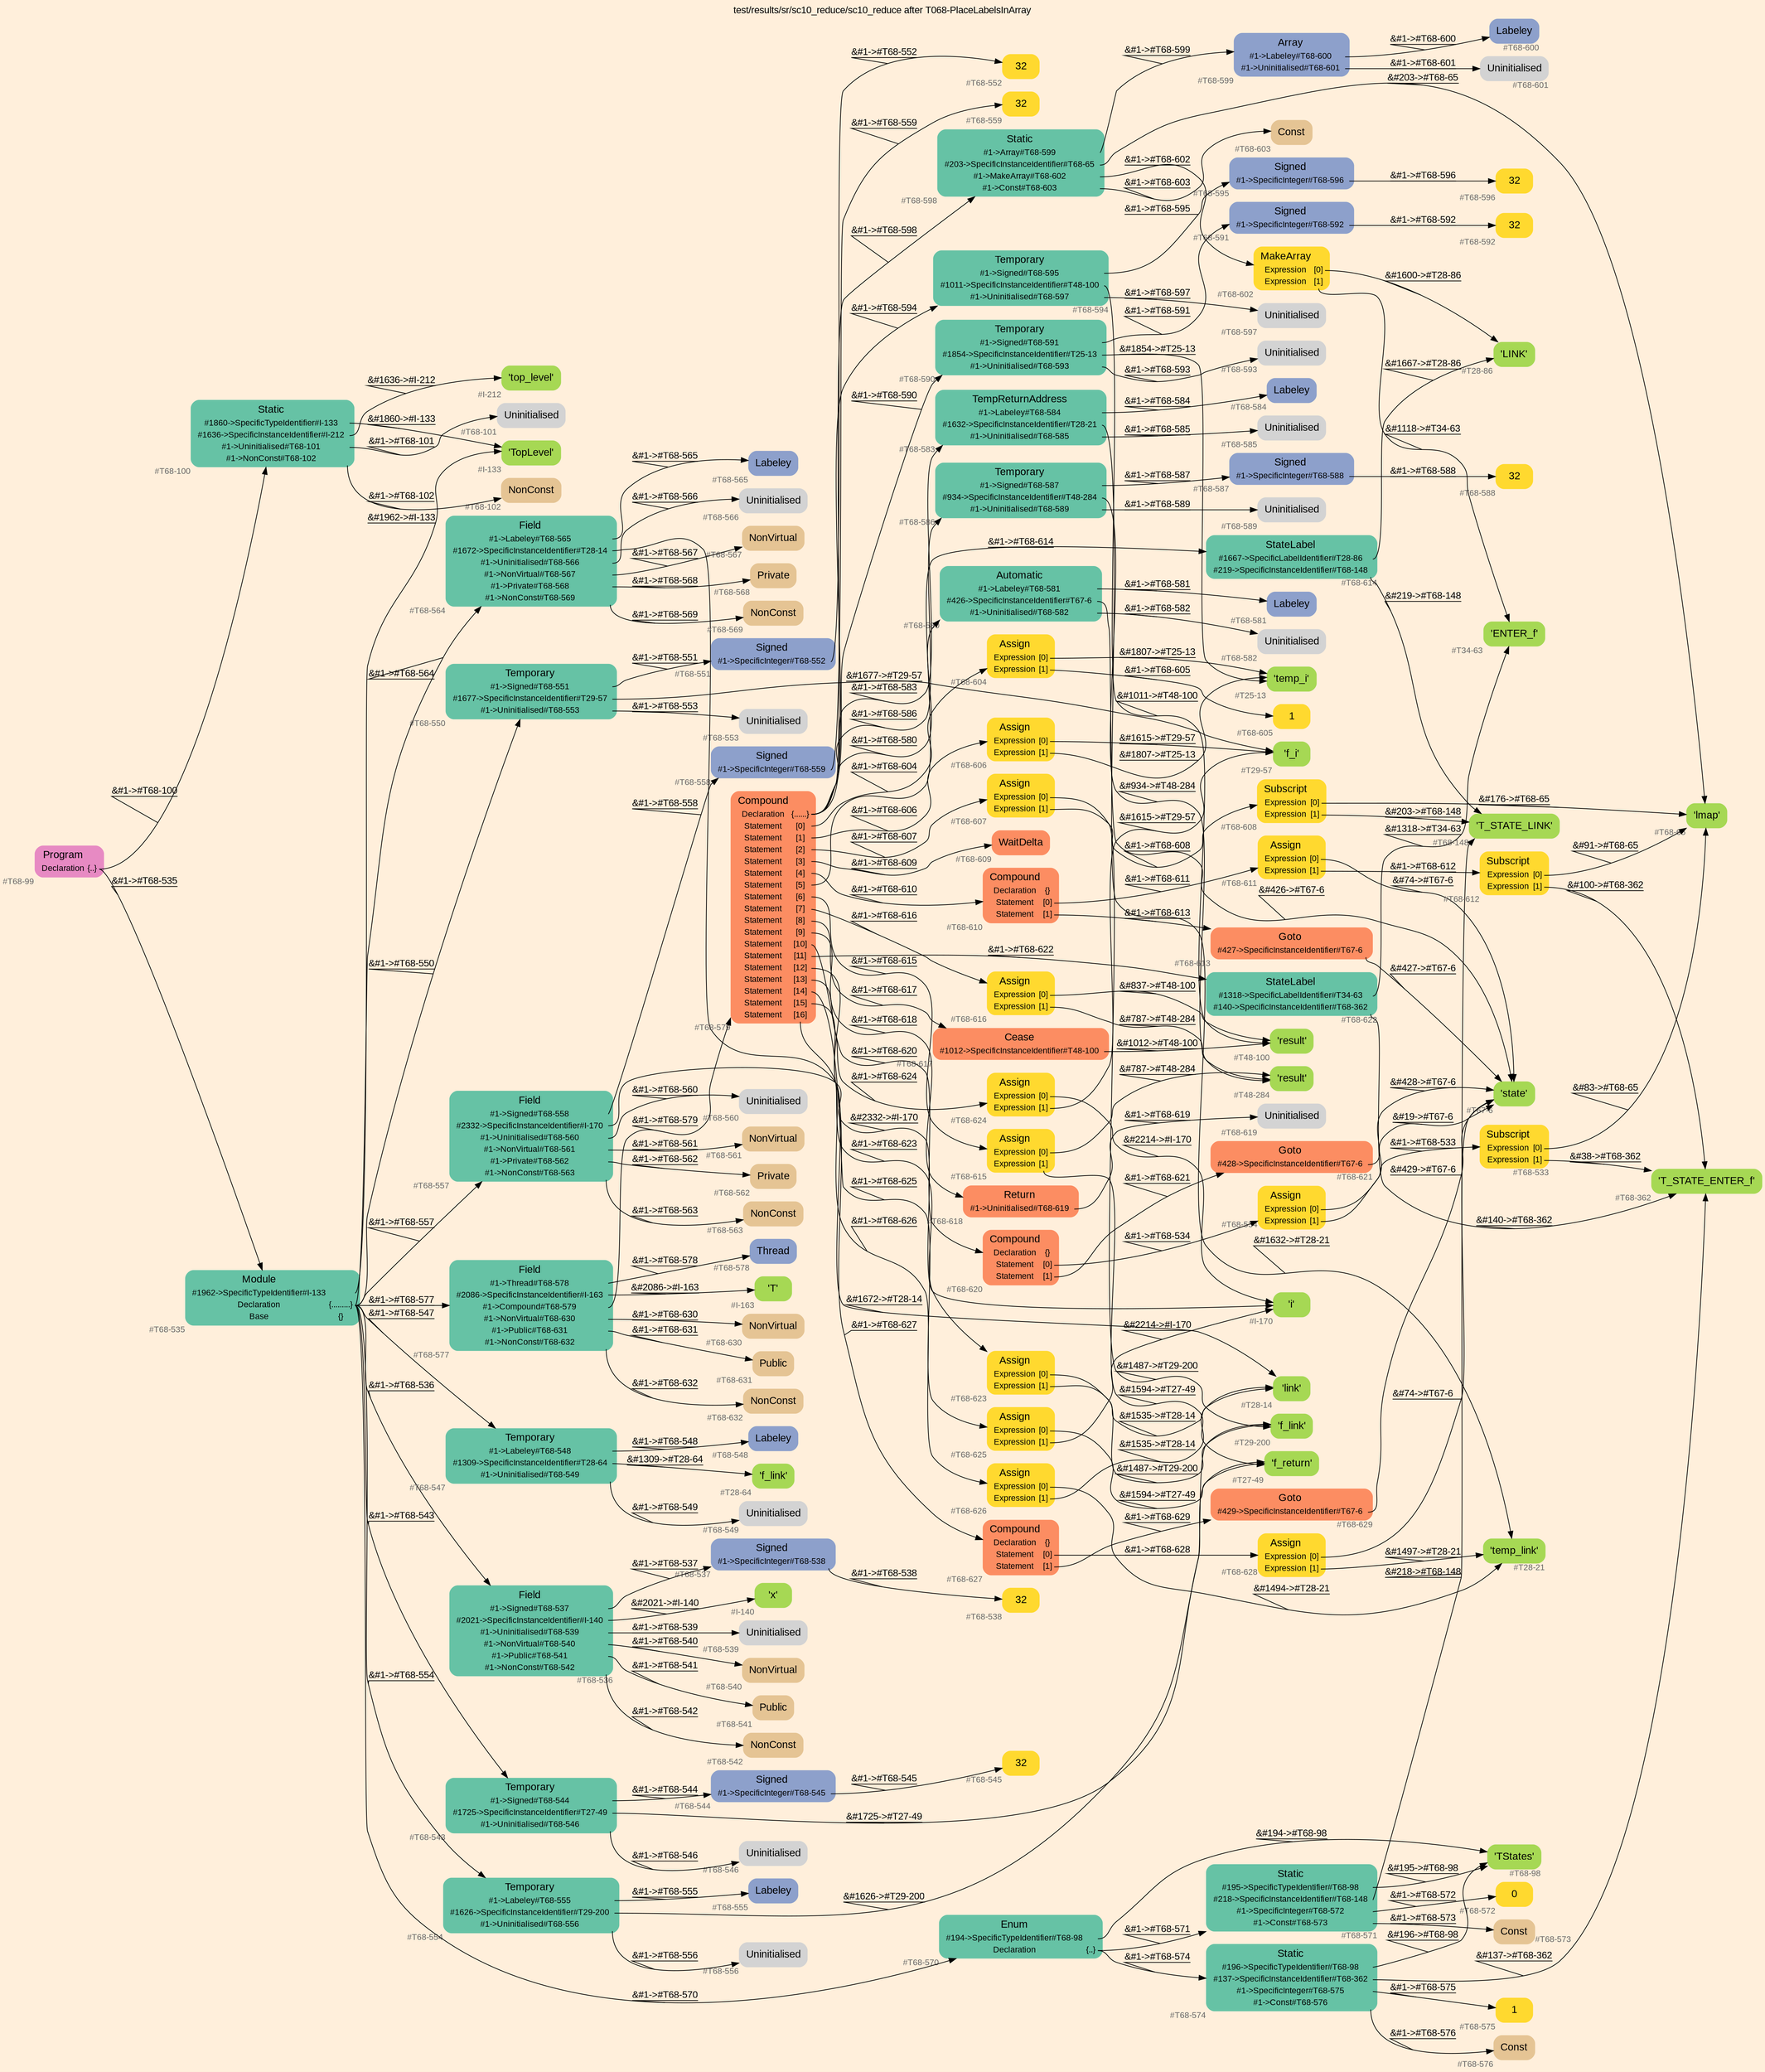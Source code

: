 digraph "test/results/sr/sc10_reduce/sc10_reduce after T068-PlaceLabelsInArray" {
label = "test/results/sr/sc10_reduce/sc10_reduce after T068-PlaceLabelsInArray"
labelloc = t
graph [
    rankdir = "LR"
    ranksep = 0.3
    bgcolor = antiquewhite1
    color = black
    fontcolor = black
    fontname = "Arial"
];
node [
    fontname = "Arial"
];
edge [
    fontname = "Arial"
];

// -------------------- node figure --------------------
// -------- block #T68-99 ----------
"#T68-99" [
    fillcolor = "/set28/4"
    xlabel = "#T68-99"
    fontsize = "12"
    fontcolor = grey40
    shape = "plaintext"
    label = <<TABLE BORDER="0" CELLBORDER="0" CELLSPACING="0">
     <TR><TD><FONT COLOR="black" POINT-SIZE="15">Program</FONT></TD></TR>
     <TR><TD><FONT COLOR="black" POINT-SIZE="12">Declaration</FONT></TD><TD PORT="port0"><FONT COLOR="black" POINT-SIZE="12">{..}</FONT></TD></TR>
    </TABLE>>
    style = "rounded,filled"
];

// -------- block #T68-535 ----------
"#T68-535" [
    fillcolor = "/set28/1"
    xlabel = "#T68-535"
    fontsize = "12"
    fontcolor = grey40
    shape = "plaintext"
    label = <<TABLE BORDER="0" CELLBORDER="0" CELLSPACING="0">
     <TR><TD><FONT COLOR="black" POINT-SIZE="15">Module</FONT></TD></TR>
     <TR><TD><FONT COLOR="black" POINT-SIZE="12">#1962-&gt;SpecificTypeIdentifier#I-133</FONT></TD><TD PORT="port0"></TD></TR>
     <TR><TD><FONT COLOR="black" POINT-SIZE="12">Declaration</FONT></TD><TD PORT="port1"><FONT COLOR="black" POINT-SIZE="12">{.........}</FONT></TD></TR>
     <TR><TD><FONT COLOR="black" POINT-SIZE="12">Base</FONT></TD><TD PORT="port2"><FONT COLOR="black" POINT-SIZE="12">{}</FONT></TD></TR>
    </TABLE>>
    style = "rounded,filled"
];

// -------- block #I-133 ----------
"#I-133" [
    fillcolor = "/set28/5"
    xlabel = "#I-133"
    fontsize = "12"
    fontcolor = grey40
    shape = "plaintext"
    label = <<TABLE BORDER="0" CELLBORDER="0" CELLSPACING="0">
     <TR><TD><FONT COLOR="black" POINT-SIZE="15">'TopLevel'</FONT></TD></TR>
    </TABLE>>
    style = "rounded,filled"
];

// -------- block #T68-536 ----------
"#T68-536" [
    fillcolor = "/set28/1"
    xlabel = "#T68-536"
    fontsize = "12"
    fontcolor = grey40
    shape = "plaintext"
    label = <<TABLE BORDER="0" CELLBORDER="0" CELLSPACING="0">
     <TR><TD><FONT COLOR="black" POINT-SIZE="15">Field</FONT></TD></TR>
     <TR><TD><FONT COLOR="black" POINT-SIZE="12">#1-&gt;Signed#T68-537</FONT></TD><TD PORT="port0"></TD></TR>
     <TR><TD><FONT COLOR="black" POINT-SIZE="12">#2021-&gt;SpecificInstanceIdentifier#I-140</FONT></TD><TD PORT="port1"></TD></TR>
     <TR><TD><FONT COLOR="black" POINT-SIZE="12">#1-&gt;Uninitialised#T68-539</FONT></TD><TD PORT="port2"></TD></TR>
     <TR><TD><FONT COLOR="black" POINT-SIZE="12">#1-&gt;NonVirtual#T68-540</FONT></TD><TD PORT="port3"></TD></TR>
     <TR><TD><FONT COLOR="black" POINT-SIZE="12">#1-&gt;Public#T68-541</FONT></TD><TD PORT="port4"></TD></TR>
     <TR><TD><FONT COLOR="black" POINT-SIZE="12">#1-&gt;NonConst#T68-542</FONT></TD><TD PORT="port5"></TD></TR>
    </TABLE>>
    style = "rounded,filled"
];

// -------- block #T68-537 ----------
"#T68-537" [
    fillcolor = "/set28/3"
    xlabel = "#T68-537"
    fontsize = "12"
    fontcolor = grey40
    shape = "plaintext"
    label = <<TABLE BORDER="0" CELLBORDER="0" CELLSPACING="0">
     <TR><TD><FONT COLOR="black" POINT-SIZE="15">Signed</FONT></TD></TR>
     <TR><TD><FONT COLOR="black" POINT-SIZE="12">#1-&gt;SpecificInteger#T68-538</FONT></TD><TD PORT="port0"></TD></TR>
    </TABLE>>
    style = "rounded,filled"
];

// -------- block #T68-538 ----------
"#T68-538" [
    fillcolor = "/set28/6"
    xlabel = "#T68-538"
    fontsize = "12"
    fontcolor = grey40
    shape = "plaintext"
    label = <<TABLE BORDER="0" CELLBORDER="0" CELLSPACING="0">
     <TR><TD><FONT COLOR="black" POINT-SIZE="15">32</FONT></TD></TR>
    </TABLE>>
    style = "rounded,filled"
];

// -------- block #I-140 ----------
"#I-140" [
    fillcolor = "/set28/5"
    xlabel = "#I-140"
    fontsize = "12"
    fontcolor = grey40
    shape = "plaintext"
    label = <<TABLE BORDER="0" CELLBORDER="0" CELLSPACING="0">
     <TR><TD><FONT COLOR="black" POINT-SIZE="15">'x'</FONT></TD></TR>
    </TABLE>>
    style = "rounded,filled"
];

// -------- block #T68-539 ----------
"#T68-539" [
    xlabel = "#T68-539"
    fontsize = "12"
    fontcolor = grey40
    shape = "plaintext"
    label = <<TABLE BORDER="0" CELLBORDER="0" CELLSPACING="0">
     <TR><TD><FONT COLOR="black" POINT-SIZE="15">Uninitialised</FONT></TD></TR>
    </TABLE>>
    style = "rounded,filled"
];

// -------- block #T68-540 ----------
"#T68-540" [
    fillcolor = "/set28/7"
    xlabel = "#T68-540"
    fontsize = "12"
    fontcolor = grey40
    shape = "plaintext"
    label = <<TABLE BORDER="0" CELLBORDER="0" CELLSPACING="0">
     <TR><TD><FONT COLOR="black" POINT-SIZE="15">NonVirtual</FONT></TD></TR>
    </TABLE>>
    style = "rounded,filled"
];

// -------- block #T68-541 ----------
"#T68-541" [
    fillcolor = "/set28/7"
    xlabel = "#T68-541"
    fontsize = "12"
    fontcolor = grey40
    shape = "plaintext"
    label = <<TABLE BORDER="0" CELLBORDER="0" CELLSPACING="0">
     <TR><TD><FONT COLOR="black" POINT-SIZE="15">Public</FONT></TD></TR>
    </TABLE>>
    style = "rounded,filled"
];

// -------- block #T68-542 ----------
"#T68-542" [
    fillcolor = "/set28/7"
    xlabel = "#T68-542"
    fontsize = "12"
    fontcolor = grey40
    shape = "plaintext"
    label = <<TABLE BORDER="0" CELLBORDER="0" CELLSPACING="0">
     <TR><TD><FONT COLOR="black" POINT-SIZE="15">NonConst</FONT></TD></TR>
    </TABLE>>
    style = "rounded,filled"
];

// -------- block #T68-543 ----------
"#T68-543" [
    fillcolor = "/set28/1"
    xlabel = "#T68-543"
    fontsize = "12"
    fontcolor = grey40
    shape = "plaintext"
    label = <<TABLE BORDER="0" CELLBORDER="0" CELLSPACING="0">
     <TR><TD><FONT COLOR="black" POINT-SIZE="15">Temporary</FONT></TD></TR>
     <TR><TD><FONT COLOR="black" POINT-SIZE="12">#1-&gt;Signed#T68-544</FONT></TD><TD PORT="port0"></TD></TR>
     <TR><TD><FONT COLOR="black" POINT-SIZE="12">#1725-&gt;SpecificInstanceIdentifier#T27-49</FONT></TD><TD PORT="port1"></TD></TR>
     <TR><TD><FONT COLOR="black" POINT-SIZE="12">#1-&gt;Uninitialised#T68-546</FONT></TD><TD PORT="port2"></TD></TR>
    </TABLE>>
    style = "rounded,filled"
];

// -------- block #T68-544 ----------
"#T68-544" [
    fillcolor = "/set28/3"
    xlabel = "#T68-544"
    fontsize = "12"
    fontcolor = grey40
    shape = "plaintext"
    label = <<TABLE BORDER="0" CELLBORDER="0" CELLSPACING="0">
     <TR><TD><FONT COLOR="black" POINT-SIZE="15">Signed</FONT></TD></TR>
     <TR><TD><FONT COLOR="black" POINT-SIZE="12">#1-&gt;SpecificInteger#T68-545</FONT></TD><TD PORT="port0"></TD></TR>
    </TABLE>>
    style = "rounded,filled"
];

// -------- block #T68-545 ----------
"#T68-545" [
    fillcolor = "/set28/6"
    xlabel = "#T68-545"
    fontsize = "12"
    fontcolor = grey40
    shape = "plaintext"
    label = <<TABLE BORDER="0" CELLBORDER="0" CELLSPACING="0">
     <TR><TD><FONT COLOR="black" POINT-SIZE="15">32</FONT></TD></TR>
    </TABLE>>
    style = "rounded,filled"
];

// -------- block #T27-49 ----------
"#T27-49" [
    fillcolor = "/set28/5"
    xlabel = "#T27-49"
    fontsize = "12"
    fontcolor = grey40
    shape = "plaintext"
    label = <<TABLE BORDER="0" CELLBORDER="0" CELLSPACING="0">
     <TR><TD><FONT COLOR="black" POINT-SIZE="15">'f_return'</FONT></TD></TR>
    </TABLE>>
    style = "rounded,filled"
];

// -------- block #T68-546 ----------
"#T68-546" [
    xlabel = "#T68-546"
    fontsize = "12"
    fontcolor = grey40
    shape = "plaintext"
    label = <<TABLE BORDER="0" CELLBORDER="0" CELLSPACING="0">
     <TR><TD><FONT COLOR="black" POINT-SIZE="15">Uninitialised</FONT></TD></TR>
    </TABLE>>
    style = "rounded,filled"
];

// -------- block #T68-547 ----------
"#T68-547" [
    fillcolor = "/set28/1"
    xlabel = "#T68-547"
    fontsize = "12"
    fontcolor = grey40
    shape = "plaintext"
    label = <<TABLE BORDER="0" CELLBORDER="0" CELLSPACING="0">
     <TR><TD><FONT COLOR="black" POINT-SIZE="15">Temporary</FONT></TD></TR>
     <TR><TD><FONT COLOR="black" POINT-SIZE="12">#1-&gt;Labeley#T68-548</FONT></TD><TD PORT="port0"></TD></TR>
     <TR><TD><FONT COLOR="black" POINT-SIZE="12">#1309-&gt;SpecificInstanceIdentifier#T28-64</FONT></TD><TD PORT="port1"></TD></TR>
     <TR><TD><FONT COLOR="black" POINT-SIZE="12">#1-&gt;Uninitialised#T68-549</FONT></TD><TD PORT="port2"></TD></TR>
    </TABLE>>
    style = "rounded,filled"
];

// -------- block #T68-548 ----------
"#T68-548" [
    fillcolor = "/set28/3"
    xlabel = "#T68-548"
    fontsize = "12"
    fontcolor = grey40
    shape = "plaintext"
    label = <<TABLE BORDER="0" CELLBORDER="0" CELLSPACING="0">
     <TR><TD><FONT COLOR="black" POINT-SIZE="15">Labeley</FONT></TD></TR>
    </TABLE>>
    style = "rounded,filled"
];

// -------- block #T28-64 ----------
"#T28-64" [
    fillcolor = "/set28/5"
    xlabel = "#T28-64"
    fontsize = "12"
    fontcolor = grey40
    shape = "plaintext"
    label = <<TABLE BORDER="0" CELLBORDER="0" CELLSPACING="0">
     <TR><TD><FONT COLOR="black" POINT-SIZE="15">'f_link'</FONT></TD></TR>
    </TABLE>>
    style = "rounded,filled"
];

// -------- block #T68-549 ----------
"#T68-549" [
    xlabel = "#T68-549"
    fontsize = "12"
    fontcolor = grey40
    shape = "plaintext"
    label = <<TABLE BORDER="0" CELLBORDER="0" CELLSPACING="0">
     <TR><TD><FONT COLOR="black" POINT-SIZE="15">Uninitialised</FONT></TD></TR>
    </TABLE>>
    style = "rounded,filled"
];

// -------- block #T68-550 ----------
"#T68-550" [
    fillcolor = "/set28/1"
    xlabel = "#T68-550"
    fontsize = "12"
    fontcolor = grey40
    shape = "plaintext"
    label = <<TABLE BORDER="0" CELLBORDER="0" CELLSPACING="0">
     <TR><TD><FONT COLOR="black" POINT-SIZE="15">Temporary</FONT></TD></TR>
     <TR><TD><FONT COLOR="black" POINT-SIZE="12">#1-&gt;Signed#T68-551</FONT></TD><TD PORT="port0"></TD></TR>
     <TR><TD><FONT COLOR="black" POINT-SIZE="12">#1677-&gt;SpecificInstanceIdentifier#T29-57</FONT></TD><TD PORT="port1"></TD></TR>
     <TR><TD><FONT COLOR="black" POINT-SIZE="12">#1-&gt;Uninitialised#T68-553</FONT></TD><TD PORT="port2"></TD></TR>
    </TABLE>>
    style = "rounded,filled"
];

// -------- block #T68-551 ----------
"#T68-551" [
    fillcolor = "/set28/3"
    xlabel = "#T68-551"
    fontsize = "12"
    fontcolor = grey40
    shape = "plaintext"
    label = <<TABLE BORDER="0" CELLBORDER="0" CELLSPACING="0">
     <TR><TD><FONT COLOR="black" POINT-SIZE="15">Signed</FONT></TD></TR>
     <TR><TD><FONT COLOR="black" POINT-SIZE="12">#1-&gt;SpecificInteger#T68-552</FONT></TD><TD PORT="port0"></TD></TR>
    </TABLE>>
    style = "rounded,filled"
];

// -------- block #T68-552 ----------
"#T68-552" [
    fillcolor = "/set28/6"
    xlabel = "#T68-552"
    fontsize = "12"
    fontcolor = grey40
    shape = "plaintext"
    label = <<TABLE BORDER="0" CELLBORDER="0" CELLSPACING="0">
     <TR><TD><FONT COLOR="black" POINT-SIZE="15">32</FONT></TD></TR>
    </TABLE>>
    style = "rounded,filled"
];

// -------- block #T29-57 ----------
"#T29-57" [
    fillcolor = "/set28/5"
    xlabel = "#T29-57"
    fontsize = "12"
    fontcolor = grey40
    shape = "plaintext"
    label = <<TABLE BORDER="0" CELLBORDER="0" CELLSPACING="0">
     <TR><TD><FONT COLOR="black" POINT-SIZE="15">'f_i'</FONT></TD></TR>
    </TABLE>>
    style = "rounded,filled"
];

// -------- block #T68-553 ----------
"#T68-553" [
    xlabel = "#T68-553"
    fontsize = "12"
    fontcolor = grey40
    shape = "plaintext"
    label = <<TABLE BORDER="0" CELLBORDER="0" CELLSPACING="0">
     <TR><TD><FONT COLOR="black" POINT-SIZE="15">Uninitialised</FONT></TD></TR>
    </TABLE>>
    style = "rounded,filled"
];

// -------- block #T68-554 ----------
"#T68-554" [
    fillcolor = "/set28/1"
    xlabel = "#T68-554"
    fontsize = "12"
    fontcolor = grey40
    shape = "plaintext"
    label = <<TABLE BORDER="0" CELLBORDER="0" CELLSPACING="0">
     <TR><TD><FONT COLOR="black" POINT-SIZE="15">Temporary</FONT></TD></TR>
     <TR><TD><FONT COLOR="black" POINT-SIZE="12">#1-&gt;Labeley#T68-555</FONT></TD><TD PORT="port0"></TD></TR>
     <TR><TD><FONT COLOR="black" POINT-SIZE="12">#1626-&gt;SpecificInstanceIdentifier#T29-200</FONT></TD><TD PORT="port1"></TD></TR>
     <TR><TD><FONT COLOR="black" POINT-SIZE="12">#1-&gt;Uninitialised#T68-556</FONT></TD><TD PORT="port2"></TD></TR>
    </TABLE>>
    style = "rounded,filled"
];

// -------- block #T68-555 ----------
"#T68-555" [
    fillcolor = "/set28/3"
    xlabel = "#T68-555"
    fontsize = "12"
    fontcolor = grey40
    shape = "plaintext"
    label = <<TABLE BORDER="0" CELLBORDER="0" CELLSPACING="0">
     <TR><TD><FONT COLOR="black" POINT-SIZE="15">Labeley</FONT></TD></TR>
    </TABLE>>
    style = "rounded,filled"
];

// -------- block #T29-200 ----------
"#T29-200" [
    fillcolor = "/set28/5"
    xlabel = "#T29-200"
    fontsize = "12"
    fontcolor = grey40
    shape = "plaintext"
    label = <<TABLE BORDER="0" CELLBORDER="0" CELLSPACING="0">
     <TR><TD><FONT COLOR="black" POINT-SIZE="15">'f_link'</FONT></TD></TR>
    </TABLE>>
    style = "rounded,filled"
];

// -------- block #T68-556 ----------
"#T68-556" [
    xlabel = "#T68-556"
    fontsize = "12"
    fontcolor = grey40
    shape = "plaintext"
    label = <<TABLE BORDER="0" CELLBORDER="0" CELLSPACING="0">
     <TR><TD><FONT COLOR="black" POINT-SIZE="15">Uninitialised</FONT></TD></TR>
    </TABLE>>
    style = "rounded,filled"
];

// -------- block #T68-557 ----------
"#T68-557" [
    fillcolor = "/set28/1"
    xlabel = "#T68-557"
    fontsize = "12"
    fontcolor = grey40
    shape = "plaintext"
    label = <<TABLE BORDER="0" CELLBORDER="0" CELLSPACING="0">
     <TR><TD><FONT COLOR="black" POINT-SIZE="15">Field</FONT></TD></TR>
     <TR><TD><FONT COLOR="black" POINT-SIZE="12">#1-&gt;Signed#T68-558</FONT></TD><TD PORT="port0"></TD></TR>
     <TR><TD><FONT COLOR="black" POINT-SIZE="12">#2332-&gt;SpecificInstanceIdentifier#I-170</FONT></TD><TD PORT="port1"></TD></TR>
     <TR><TD><FONT COLOR="black" POINT-SIZE="12">#1-&gt;Uninitialised#T68-560</FONT></TD><TD PORT="port2"></TD></TR>
     <TR><TD><FONT COLOR="black" POINT-SIZE="12">#1-&gt;NonVirtual#T68-561</FONT></TD><TD PORT="port3"></TD></TR>
     <TR><TD><FONT COLOR="black" POINT-SIZE="12">#1-&gt;Private#T68-562</FONT></TD><TD PORT="port4"></TD></TR>
     <TR><TD><FONT COLOR="black" POINT-SIZE="12">#1-&gt;NonConst#T68-563</FONT></TD><TD PORT="port5"></TD></TR>
    </TABLE>>
    style = "rounded,filled"
];

// -------- block #T68-558 ----------
"#T68-558" [
    fillcolor = "/set28/3"
    xlabel = "#T68-558"
    fontsize = "12"
    fontcolor = grey40
    shape = "plaintext"
    label = <<TABLE BORDER="0" CELLBORDER="0" CELLSPACING="0">
     <TR><TD><FONT COLOR="black" POINT-SIZE="15">Signed</FONT></TD></TR>
     <TR><TD><FONT COLOR="black" POINT-SIZE="12">#1-&gt;SpecificInteger#T68-559</FONT></TD><TD PORT="port0"></TD></TR>
    </TABLE>>
    style = "rounded,filled"
];

// -------- block #T68-559 ----------
"#T68-559" [
    fillcolor = "/set28/6"
    xlabel = "#T68-559"
    fontsize = "12"
    fontcolor = grey40
    shape = "plaintext"
    label = <<TABLE BORDER="0" CELLBORDER="0" CELLSPACING="0">
     <TR><TD><FONT COLOR="black" POINT-SIZE="15">32</FONT></TD></TR>
    </TABLE>>
    style = "rounded,filled"
];

// -------- block #I-170 ----------
"#I-170" [
    fillcolor = "/set28/5"
    xlabel = "#I-170"
    fontsize = "12"
    fontcolor = grey40
    shape = "plaintext"
    label = <<TABLE BORDER="0" CELLBORDER="0" CELLSPACING="0">
     <TR><TD><FONT COLOR="black" POINT-SIZE="15">'i'</FONT></TD></TR>
    </TABLE>>
    style = "rounded,filled"
];

// -------- block #T68-560 ----------
"#T68-560" [
    xlabel = "#T68-560"
    fontsize = "12"
    fontcolor = grey40
    shape = "plaintext"
    label = <<TABLE BORDER="0" CELLBORDER="0" CELLSPACING="0">
     <TR><TD><FONT COLOR="black" POINT-SIZE="15">Uninitialised</FONT></TD></TR>
    </TABLE>>
    style = "rounded,filled"
];

// -------- block #T68-561 ----------
"#T68-561" [
    fillcolor = "/set28/7"
    xlabel = "#T68-561"
    fontsize = "12"
    fontcolor = grey40
    shape = "plaintext"
    label = <<TABLE BORDER="0" CELLBORDER="0" CELLSPACING="0">
     <TR><TD><FONT COLOR="black" POINT-SIZE="15">NonVirtual</FONT></TD></TR>
    </TABLE>>
    style = "rounded,filled"
];

// -------- block #T68-562 ----------
"#T68-562" [
    fillcolor = "/set28/7"
    xlabel = "#T68-562"
    fontsize = "12"
    fontcolor = grey40
    shape = "plaintext"
    label = <<TABLE BORDER="0" CELLBORDER="0" CELLSPACING="0">
     <TR><TD><FONT COLOR="black" POINT-SIZE="15">Private</FONT></TD></TR>
    </TABLE>>
    style = "rounded,filled"
];

// -------- block #T68-563 ----------
"#T68-563" [
    fillcolor = "/set28/7"
    xlabel = "#T68-563"
    fontsize = "12"
    fontcolor = grey40
    shape = "plaintext"
    label = <<TABLE BORDER="0" CELLBORDER="0" CELLSPACING="0">
     <TR><TD><FONT COLOR="black" POINT-SIZE="15">NonConst</FONT></TD></TR>
    </TABLE>>
    style = "rounded,filled"
];

// -------- block #T68-564 ----------
"#T68-564" [
    fillcolor = "/set28/1"
    xlabel = "#T68-564"
    fontsize = "12"
    fontcolor = grey40
    shape = "plaintext"
    label = <<TABLE BORDER="0" CELLBORDER="0" CELLSPACING="0">
     <TR><TD><FONT COLOR="black" POINT-SIZE="15">Field</FONT></TD></TR>
     <TR><TD><FONT COLOR="black" POINT-SIZE="12">#1-&gt;Labeley#T68-565</FONT></TD><TD PORT="port0"></TD></TR>
     <TR><TD><FONT COLOR="black" POINT-SIZE="12">#1672-&gt;SpecificInstanceIdentifier#T28-14</FONT></TD><TD PORT="port1"></TD></TR>
     <TR><TD><FONT COLOR="black" POINT-SIZE="12">#1-&gt;Uninitialised#T68-566</FONT></TD><TD PORT="port2"></TD></TR>
     <TR><TD><FONT COLOR="black" POINT-SIZE="12">#1-&gt;NonVirtual#T68-567</FONT></TD><TD PORT="port3"></TD></TR>
     <TR><TD><FONT COLOR="black" POINT-SIZE="12">#1-&gt;Private#T68-568</FONT></TD><TD PORT="port4"></TD></TR>
     <TR><TD><FONT COLOR="black" POINT-SIZE="12">#1-&gt;NonConst#T68-569</FONT></TD><TD PORT="port5"></TD></TR>
    </TABLE>>
    style = "rounded,filled"
];

// -------- block #T68-565 ----------
"#T68-565" [
    fillcolor = "/set28/3"
    xlabel = "#T68-565"
    fontsize = "12"
    fontcolor = grey40
    shape = "plaintext"
    label = <<TABLE BORDER="0" CELLBORDER="0" CELLSPACING="0">
     <TR><TD><FONT COLOR="black" POINT-SIZE="15">Labeley</FONT></TD></TR>
    </TABLE>>
    style = "rounded,filled"
];

// -------- block #T28-14 ----------
"#T28-14" [
    fillcolor = "/set28/5"
    xlabel = "#T28-14"
    fontsize = "12"
    fontcolor = grey40
    shape = "plaintext"
    label = <<TABLE BORDER="0" CELLBORDER="0" CELLSPACING="0">
     <TR><TD><FONT COLOR="black" POINT-SIZE="15">'link'</FONT></TD></TR>
    </TABLE>>
    style = "rounded,filled"
];

// -------- block #T68-566 ----------
"#T68-566" [
    xlabel = "#T68-566"
    fontsize = "12"
    fontcolor = grey40
    shape = "plaintext"
    label = <<TABLE BORDER="0" CELLBORDER="0" CELLSPACING="0">
     <TR><TD><FONT COLOR="black" POINT-SIZE="15">Uninitialised</FONT></TD></TR>
    </TABLE>>
    style = "rounded,filled"
];

// -------- block #T68-567 ----------
"#T68-567" [
    fillcolor = "/set28/7"
    xlabel = "#T68-567"
    fontsize = "12"
    fontcolor = grey40
    shape = "plaintext"
    label = <<TABLE BORDER="0" CELLBORDER="0" CELLSPACING="0">
     <TR><TD><FONT COLOR="black" POINT-SIZE="15">NonVirtual</FONT></TD></TR>
    </TABLE>>
    style = "rounded,filled"
];

// -------- block #T68-568 ----------
"#T68-568" [
    fillcolor = "/set28/7"
    xlabel = "#T68-568"
    fontsize = "12"
    fontcolor = grey40
    shape = "plaintext"
    label = <<TABLE BORDER="0" CELLBORDER="0" CELLSPACING="0">
     <TR><TD><FONT COLOR="black" POINT-SIZE="15">Private</FONT></TD></TR>
    </TABLE>>
    style = "rounded,filled"
];

// -------- block #T68-569 ----------
"#T68-569" [
    fillcolor = "/set28/7"
    xlabel = "#T68-569"
    fontsize = "12"
    fontcolor = grey40
    shape = "plaintext"
    label = <<TABLE BORDER="0" CELLBORDER="0" CELLSPACING="0">
     <TR><TD><FONT COLOR="black" POINT-SIZE="15">NonConst</FONT></TD></TR>
    </TABLE>>
    style = "rounded,filled"
];

// -------- block #T68-570 ----------
"#T68-570" [
    fillcolor = "/set28/1"
    xlabel = "#T68-570"
    fontsize = "12"
    fontcolor = grey40
    shape = "plaintext"
    label = <<TABLE BORDER="0" CELLBORDER="0" CELLSPACING="0">
     <TR><TD><FONT COLOR="black" POINT-SIZE="15">Enum</FONT></TD></TR>
     <TR><TD><FONT COLOR="black" POINT-SIZE="12">#194-&gt;SpecificTypeIdentifier#T68-98</FONT></TD><TD PORT="port0"></TD></TR>
     <TR><TD><FONT COLOR="black" POINT-SIZE="12">Declaration</FONT></TD><TD PORT="port1"><FONT COLOR="black" POINT-SIZE="12">{..}</FONT></TD></TR>
    </TABLE>>
    style = "rounded,filled"
];

// -------- block #T68-98 ----------
"#T68-98" [
    fillcolor = "/set28/5"
    xlabel = "#T68-98"
    fontsize = "12"
    fontcolor = grey40
    shape = "plaintext"
    label = <<TABLE BORDER="0" CELLBORDER="0" CELLSPACING="0">
     <TR><TD><FONT COLOR="black" POINT-SIZE="15">'TStates'</FONT></TD></TR>
    </TABLE>>
    style = "rounded,filled"
];

// -------- block #T68-571 ----------
"#T68-571" [
    fillcolor = "/set28/1"
    xlabel = "#T68-571"
    fontsize = "12"
    fontcolor = grey40
    shape = "plaintext"
    label = <<TABLE BORDER="0" CELLBORDER="0" CELLSPACING="0">
     <TR><TD><FONT COLOR="black" POINT-SIZE="15">Static</FONT></TD></TR>
     <TR><TD><FONT COLOR="black" POINT-SIZE="12">#195-&gt;SpecificTypeIdentifier#T68-98</FONT></TD><TD PORT="port0"></TD></TR>
     <TR><TD><FONT COLOR="black" POINT-SIZE="12">#218-&gt;SpecificInstanceIdentifier#T68-148</FONT></TD><TD PORT="port1"></TD></TR>
     <TR><TD><FONT COLOR="black" POINT-SIZE="12">#1-&gt;SpecificInteger#T68-572</FONT></TD><TD PORT="port2"></TD></TR>
     <TR><TD><FONT COLOR="black" POINT-SIZE="12">#1-&gt;Const#T68-573</FONT></TD><TD PORT="port3"></TD></TR>
    </TABLE>>
    style = "rounded,filled"
];

// -------- block #T68-148 ----------
"#T68-148" [
    fillcolor = "/set28/5"
    xlabel = "#T68-148"
    fontsize = "12"
    fontcolor = grey40
    shape = "plaintext"
    label = <<TABLE BORDER="0" CELLBORDER="0" CELLSPACING="0">
     <TR><TD><FONT COLOR="black" POINT-SIZE="15">'T_STATE_LINK'</FONT></TD></TR>
    </TABLE>>
    style = "rounded,filled"
];

// -------- block #T68-572 ----------
"#T68-572" [
    fillcolor = "/set28/6"
    xlabel = "#T68-572"
    fontsize = "12"
    fontcolor = grey40
    shape = "plaintext"
    label = <<TABLE BORDER="0" CELLBORDER="0" CELLSPACING="0">
     <TR><TD><FONT COLOR="black" POINT-SIZE="15">0</FONT></TD></TR>
    </TABLE>>
    style = "rounded,filled"
];

// -------- block #T68-573 ----------
"#T68-573" [
    fillcolor = "/set28/7"
    xlabel = "#T68-573"
    fontsize = "12"
    fontcolor = grey40
    shape = "plaintext"
    label = <<TABLE BORDER="0" CELLBORDER="0" CELLSPACING="0">
     <TR><TD><FONT COLOR="black" POINT-SIZE="15">Const</FONT></TD></TR>
    </TABLE>>
    style = "rounded,filled"
];

// -------- block #T68-574 ----------
"#T68-574" [
    fillcolor = "/set28/1"
    xlabel = "#T68-574"
    fontsize = "12"
    fontcolor = grey40
    shape = "plaintext"
    label = <<TABLE BORDER="0" CELLBORDER="0" CELLSPACING="0">
     <TR><TD><FONT COLOR="black" POINT-SIZE="15">Static</FONT></TD></TR>
     <TR><TD><FONT COLOR="black" POINT-SIZE="12">#196-&gt;SpecificTypeIdentifier#T68-98</FONT></TD><TD PORT="port0"></TD></TR>
     <TR><TD><FONT COLOR="black" POINT-SIZE="12">#137-&gt;SpecificInstanceIdentifier#T68-362</FONT></TD><TD PORT="port1"></TD></TR>
     <TR><TD><FONT COLOR="black" POINT-SIZE="12">#1-&gt;SpecificInteger#T68-575</FONT></TD><TD PORT="port2"></TD></TR>
     <TR><TD><FONT COLOR="black" POINT-SIZE="12">#1-&gt;Const#T68-576</FONT></TD><TD PORT="port3"></TD></TR>
    </TABLE>>
    style = "rounded,filled"
];

// -------- block #T68-362 ----------
"#T68-362" [
    fillcolor = "/set28/5"
    xlabel = "#T68-362"
    fontsize = "12"
    fontcolor = grey40
    shape = "plaintext"
    label = <<TABLE BORDER="0" CELLBORDER="0" CELLSPACING="0">
     <TR><TD><FONT COLOR="black" POINT-SIZE="15">'T_STATE_ENTER_f'</FONT></TD></TR>
    </TABLE>>
    style = "rounded,filled"
];

// -------- block #T68-575 ----------
"#T68-575" [
    fillcolor = "/set28/6"
    xlabel = "#T68-575"
    fontsize = "12"
    fontcolor = grey40
    shape = "plaintext"
    label = <<TABLE BORDER="0" CELLBORDER="0" CELLSPACING="0">
     <TR><TD><FONT COLOR="black" POINT-SIZE="15">1</FONT></TD></TR>
    </TABLE>>
    style = "rounded,filled"
];

// -------- block #T68-576 ----------
"#T68-576" [
    fillcolor = "/set28/7"
    xlabel = "#T68-576"
    fontsize = "12"
    fontcolor = grey40
    shape = "plaintext"
    label = <<TABLE BORDER="0" CELLBORDER="0" CELLSPACING="0">
     <TR><TD><FONT COLOR="black" POINT-SIZE="15">Const</FONT></TD></TR>
    </TABLE>>
    style = "rounded,filled"
];

// -------- block #T68-577 ----------
"#T68-577" [
    fillcolor = "/set28/1"
    xlabel = "#T68-577"
    fontsize = "12"
    fontcolor = grey40
    shape = "plaintext"
    label = <<TABLE BORDER="0" CELLBORDER="0" CELLSPACING="0">
     <TR><TD><FONT COLOR="black" POINT-SIZE="15">Field</FONT></TD></TR>
     <TR><TD><FONT COLOR="black" POINT-SIZE="12">#1-&gt;Thread#T68-578</FONT></TD><TD PORT="port0"></TD></TR>
     <TR><TD><FONT COLOR="black" POINT-SIZE="12">#2086-&gt;SpecificInstanceIdentifier#I-163</FONT></TD><TD PORT="port1"></TD></TR>
     <TR><TD><FONT COLOR="black" POINT-SIZE="12">#1-&gt;Compound#T68-579</FONT></TD><TD PORT="port2"></TD></TR>
     <TR><TD><FONT COLOR="black" POINT-SIZE="12">#1-&gt;NonVirtual#T68-630</FONT></TD><TD PORT="port3"></TD></TR>
     <TR><TD><FONT COLOR="black" POINT-SIZE="12">#1-&gt;Public#T68-631</FONT></TD><TD PORT="port4"></TD></TR>
     <TR><TD><FONT COLOR="black" POINT-SIZE="12">#1-&gt;NonConst#T68-632</FONT></TD><TD PORT="port5"></TD></TR>
    </TABLE>>
    style = "rounded,filled"
];

// -------- block #T68-578 ----------
"#T68-578" [
    fillcolor = "/set28/3"
    xlabel = "#T68-578"
    fontsize = "12"
    fontcolor = grey40
    shape = "plaintext"
    label = <<TABLE BORDER="0" CELLBORDER="0" CELLSPACING="0">
     <TR><TD><FONT COLOR="black" POINT-SIZE="15">Thread</FONT></TD></TR>
    </TABLE>>
    style = "rounded,filled"
];

// -------- block #I-163 ----------
"#I-163" [
    fillcolor = "/set28/5"
    xlabel = "#I-163"
    fontsize = "12"
    fontcolor = grey40
    shape = "plaintext"
    label = <<TABLE BORDER="0" CELLBORDER="0" CELLSPACING="0">
     <TR><TD><FONT COLOR="black" POINT-SIZE="15">'T'</FONT></TD></TR>
    </TABLE>>
    style = "rounded,filled"
];

// -------- block #T68-579 ----------
"#T68-579" [
    fillcolor = "/set28/2"
    xlabel = "#T68-579"
    fontsize = "12"
    fontcolor = grey40
    shape = "plaintext"
    label = <<TABLE BORDER="0" CELLBORDER="0" CELLSPACING="0">
     <TR><TD><FONT COLOR="black" POINT-SIZE="15">Compound</FONT></TD></TR>
     <TR><TD><FONT COLOR="black" POINT-SIZE="12">Declaration</FONT></TD><TD PORT="port0"><FONT COLOR="black" POINT-SIZE="12">{......}</FONT></TD></TR>
     <TR><TD><FONT COLOR="black" POINT-SIZE="12">Statement</FONT></TD><TD PORT="port1"><FONT COLOR="black" POINT-SIZE="12">[0]</FONT></TD></TR>
     <TR><TD><FONT COLOR="black" POINT-SIZE="12">Statement</FONT></TD><TD PORT="port2"><FONT COLOR="black" POINT-SIZE="12">[1]</FONT></TD></TR>
     <TR><TD><FONT COLOR="black" POINT-SIZE="12">Statement</FONT></TD><TD PORT="port3"><FONT COLOR="black" POINT-SIZE="12">[2]</FONT></TD></TR>
     <TR><TD><FONT COLOR="black" POINT-SIZE="12">Statement</FONT></TD><TD PORT="port4"><FONT COLOR="black" POINT-SIZE="12">[3]</FONT></TD></TR>
     <TR><TD><FONT COLOR="black" POINT-SIZE="12">Statement</FONT></TD><TD PORT="port5"><FONT COLOR="black" POINT-SIZE="12">[4]</FONT></TD></TR>
     <TR><TD><FONT COLOR="black" POINT-SIZE="12">Statement</FONT></TD><TD PORT="port6"><FONT COLOR="black" POINT-SIZE="12">[5]</FONT></TD></TR>
     <TR><TD><FONT COLOR="black" POINT-SIZE="12">Statement</FONT></TD><TD PORT="port7"><FONT COLOR="black" POINT-SIZE="12">[6]</FONT></TD></TR>
     <TR><TD><FONT COLOR="black" POINT-SIZE="12">Statement</FONT></TD><TD PORT="port8"><FONT COLOR="black" POINT-SIZE="12">[7]</FONT></TD></TR>
     <TR><TD><FONT COLOR="black" POINT-SIZE="12">Statement</FONT></TD><TD PORT="port9"><FONT COLOR="black" POINT-SIZE="12">[8]</FONT></TD></TR>
     <TR><TD><FONT COLOR="black" POINT-SIZE="12">Statement</FONT></TD><TD PORT="port10"><FONT COLOR="black" POINT-SIZE="12">[9]</FONT></TD></TR>
     <TR><TD><FONT COLOR="black" POINT-SIZE="12">Statement</FONT></TD><TD PORT="port11"><FONT COLOR="black" POINT-SIZE="12">[10]</FONT></TD></TR>
     <TR><TD><FONT COLOR="black" POINT-SIZE="12">Statement</FONT></TD><TD PORT="port12"><FONT COLOR="black" POINT-SIZE="12">[11]</FONT></TD></TR>
     <TR><TD><FONT COLOR="black" POINT-SIZE="12">Statement</FONT></TD><TD PORT="port13"><FONT COLOR="black" POINT-SIZE="12">[12]</FONT></TD></TR>
     <TR><TD><FONT COLOR="black" POINT-SIZE="12">Statement</FONT></TD><TD PORT="port14"><FONT COLOR="black" POINT-SIZE="12">[13]</FONT></TD></TR>
     <TR><TD><FONT COLOR="black" POINT-SIZE="12">Statement</FONT></TD><TD PORT="port15"><FONT COLOR="black" POINT-SIZE="12">[14]</FONT></TD></TR>
     <TR><TD><FONT COLOR="black" POINT-SIZE="12">Statement</FONT></TD><TD PORT="port16"><FONT COLOR="black" POINT-SIZE="12">[15]</FONT></TD></TR>
     <TR><TD><FONT COLOR="black" POINT-SIZE="12">Statement</FONT></TD><TD PORT="port17"><FONT COLOR="black" POINT-SIZE="12">[16]</FONT></TD></TR>
    </TABLE>>
    style = "rounded,filled"
];

// -------- block #T68-580 ----------
"#T68-580" [
    fillcolor = "/set28/1"
    xlabel = "#T68-580"
    fontsize = "12"
    fontcolor = grey40
    shape = "plaintext"
    label = <<TABLE BORDER="0" CELLBORDER="0" CELLSPACING="0">
     <TR><TD><FONT COLOR="black" POINT-SIZE="15">Automatic</FONT></TD></TR>
     <TR><TD><FONT COLOR="black" POINT-SIZE="12">#1-&gt;Labeley#T68-581</FONT></TD><TD PORT="port0"></TD></TR>
     <TR><TD><FONT COLOR="black" POINT-SIZE="12">#426-&gt;SpecificInstanceIdentifier#T67-6</FONT></TD><TD PORT="port1"></TD></TR>
     <TR><TD><FONT COLOR="black" POINT-SIZE="12">#1-&gt;Uninitialised#T68-582</FONT></TD><TD PORT="port2"></TD></TR>
    </TABLE>>
    style = "rounded,filled"
];

// -------- block #T68-581 ----------
"#T68-581" [
    fillcolor = "/set28/3"
    xlabel = "#T68-581"
    fontsize = "12"
    fontcolor = grey40
    shape = "plaintext"
    label = <<TABLE BORDER="0" CELLBORDER="0" CELLSPACING="0">
     <TR><TD><FONT COLOR="black" POINT-SIZE="15">Labeley</FONT></TD></TR>
    </TABLE>>
    style = "rounded,filled"
];

// -------- block #T67-6 ----------
"#T67-6" [
    fillcolor = "/set28/5"
    xlabel = "#T67-6"
    fontsize = "12"
    fontcolor = grey40
    shape = "plaintext"
    label = <<TABLE BORDER="0" CELLBORDER="0" CELLSPACING="0">
     <TR><TD><FONT COLOR="black" POINT-SIZE="15">'state'</FONT></TD></TR>
    </TABLE>>
    style = "rounded,filled"
];

// -------- block #T68-582 ----------
"#T68-582" [
    xlabel = "#T68-582"
    fontsize = "12"
    fontcolor = grey40
    shape = "plaintext"
    label = <<TABLE BORDER="0" CELLBORDER="0" CELLSPACING="0">
     <TR><TD><FONT COLOR="black" POINT-SIZE="15">Uninitialised</FONT></TD></TR>
    </TABLE>>
    style = "rounded,filled"
];

// -------- block #T68-583 ----------
"#T68-583" [
    fillcolor = "/set28/1"
    xlabel = "#T68-583"
    fontsize = "12"
    fontcolor = grey40
    shape = "plaintext"
    label = <<TABLE BORDER="0" CELLBORDER="0" CELLSPACING="0">
     <TR><TD><FONT COLOR="black" POINT-SIZE="15">TempReturnAddress</FONT></TD></TR>
     <TR><TD><FONT COLOR="black" POINT-SIZE="12">#1-&gt;Labeley#T68-584</FONT></TD><TD PORT="port0"></TD></TR>
     <TR><TD><FONT COLOR="black" POINT-SIZE="12">#1632-&gt;SpecificInstanceIdentifier#T28-21</FONT></TD><TD PORT="port1"></TD></TR>
     <TR><TD><FONT COLOR="black" POINT-SIZE="12">#1-&gt;Uninitialised#T68-585</FONT></TD><TD PORT="port2"></TD></TR>
    </TABLE>>
    style = "rounded,filled"
];

// -------- block #T68-584 ----------
"#T68-584" [
    fillcolor = "/set28/3"
    xlabel = "#T68-584"
    fontsize = "12"
    fontcolor = grey40
    shape = "plaintext"
    label = <<TABLE BORDER="0" CELLBORDER="0" CELLSPACING="0">
     <TR><TD><FONT COLOR="black" POINT-SIZE="15">Labeley</FONT></TD></TR>
    </TABLE>>
    style = "rounded,filled"
];

// -------- block #T28-21 ----------
"#T28-21" [
    fillcolor = "/set28/5"
    xlabel = "#T28-21"
    fontsize = "12"
    fontcolor = grey40
    shape = "plaintext"
    label = <<TABLE BORDER="0" CELLBORDER="0" CELLSPACING="0">
     <TR><TD><FONT COLOR="black" POINT-SIZE="15">'temp_link'</FONT></TD></TR>
    </TABLE>>
    style = "rounded,filled"
];

// -------- block #T68-585 ----------
"#T68-585" [
    xlabel = "#T68-585"
    fontsize = "12"
    fontcolor = grey40
    shape = "plaintext"
    label = <<TABLE BORDER="0" CELLBORDER="0" CELLSPACING="0">
     <TR><TD><FONT COLOR="black" POINT-SIZE="15">Uninitialised</FONT></TD></TR>
    </TABLE>>
    style = "rounded,filled"
];

// -------- block #T68-586 ----------
"#T68-586" [
    fillcolor = "/set28/1"
    xlabel = "#T68-586"
    fontsize = "12"
    fontcolor = grey40
    shape = "plaintext"
    label = <<TABLE BORDER="0" CELLBORDER="0" CELLSPACING="0">
     <TR><TD><FONT COLOR="black" POINT-SIZE="15">Temporary</FONT></TD></TR>
     <TR><TD><FONT COLOR="black" POINT-SIZE="12">#1-&gt;Signed#T68-587</FONT></TD><TD PORT="port0"></TD></TR>
     <TR><TD><FONT COLOR="black" POINT-SIZE="12">#934-&gt;SpecificInstanceIdentifier#T48-284</FONT></TD><TD PORT="port1"></TD></TR>
     <TR><TD><FONT COLOR="black" POINT-SIZE="12">#1-&gt;Uninitialised#T68-589</FONT></TD><TD PORT="port2"></TD></TR>
    </TABLE>>
    style = "rounded,filled"
];

// -------- block #T68-587 ----------
"#T68-587" [
    fillcolor = "/set28/3"
    xlabel = "#T68-587"
    fontsize = "12"
    fontcolor = grey40
    shape = "plaintext"
    label = <<TABLE BORDER="0" CELLBORDER="0" CELLSPACING="0">
     <TR><TD><FONT COLOR="black" POINT-SIZE="15">Signed</FONT></TD></TR>
     <TR><TD><FONT COLOR="black" POINT-SIZE="12">#1-&gt;SpecificInteger#T68-588</FONT></TD><TD PORT="port0"></TD></TR>
    </TABLE>>
    style = "rounded,filled"
];

// -------- block #T68-588 ----------
"#T68-588" [
    fillcolor = "/set28/6"
    xlabel = "#T68-588"
    fontsize = "12"
    fontcolor = grey40
    shape = "plaintext"
    label = <<TABLE BORDER="0" CELLBORDER="0" CELLSPACING="0">
     <TR><TD><FONT COLOR="black" POINT-SIZE="15">32</FONT></TD></TR>
    </TABLE>>
    style = "rounded,filled"
];

// -------- block #T48-284 ----------
"#T48-284" [
    fillcolor = "/set28/5"
    xlabel = "#T48-284"
    fontsize = "12"
    fontcolor = grey40
    shape = "plaintext"
    label = <<TABLE BORDER="0" CELLBORDER="0" CELLSPACING="0">
     <TR><TD><FONT COLOR="black" POINT-SIZE="15">'result'</FONT></TD></TR>
    </TABLE>>
    style = "rounded,filled"
];

// -------- block #T68-589 ----------
"#T68-589" [
    xlabel = "#T68-589"
    fontsize = "12"
    fontcolor = grey40
    shape = "plaintext"
    label = <<TABLE BORDER="0" CELLBORDER="0" CELLSPACING="0">
     <TR><TD><FONT COLOR="black" POINT-SIZE="15">Uninitialised</FONT></TD></TR>
    </TABLE>>
    style = "rounded,filled"
];

// -------- block #T68-590 ----------
"#T68-590" [
    fillcolor = "/set28/1"
    xlabel = "#T68-590"
    fontsize = "12"
    fontcolor = grey40
    shape = "plaintext"
    label = <<TABLE BORDER="0" CELLBORDER="0" CELLSPACING="0">
     <TR><TD><FONT COLOR="black" POINT-SIZE="15">Temporary</FONT></TD></TR>
     <TR><TD><FONT COLOR="black" POINT-SIZE="12">#1-&gt;Signed#T68-591</FONT></TD><TD PORT="port0"></TD></TR>
     <TR><TD><FONT COLOR="black" POINT-SIZE="12">#1854-&gt;SpecificInstanceIdentifier#T25-13</FONT></TD><TD PORT="port1"></TD></TR>
     <TR><TD><FONT COLOR="black" POINT-SIZE="12">#1-&gt;Uninitialised#T68-593</FONT></TD><TD PORT="port2"></TD></TR>
    </TABLE>>
    style = "rounded,filled"
];

// -------- block #T68-591 ----------
"#T68-591" [
    fillcolor = "/set28/3"
    xlabel = "#T68-591"
    fontsize = "12"
    fontcolor = grey40
    shape = "plaintext"
    label = <<TABLE BORDER="0" CELLBORDER="0" CELLSPACING="0">
     <TR><TD><FONT COLOR="black" POINT-SIZE="15">Signed</FONT></TD></TR>
     <TR><TD><FONT COLOR="black" POINT-SIZE="12">#1-&gt;SpecificInteger#T68-592</FONT></TD><TD PORT="port0"></TD></TR>
    </TABLE>>
    style = "rounded,filled"
];

// -------- block #T68-592 ----------
"#T68-592" [
    fillcolor = "/set28/6"
    xlabel = "#T68-592"
    fontsize = "12"
    fontcolor = grey40
    shape = "plaintext"
    label = <<TABLE BORDER="0" CELLBORDER="0" CELLSPACING="0">
     <TR><TD><FONT COLOR="black" POINT-SIZE="15">32</FONT></TD></TR>
    </TABLE>>
    style = "rounded,filled"
];

// -------- block #T25-13 ----------
"#T25-13" [
    fillcolor = "/set28/5"
    xlabel = "#T25-13"
    fontsize = "12"
    fontcolor = grey40
    shape = "plaintext"
    label = <<TABLE BORDER="0" CELLBORDER="0" CELLSPACING="0">
     <TR><TD><FONT COLOR="black" POINT-SIZE="15">'temp_i'</FONT></TD></TR>
    </TABLE>>
    style = "rounded,filled"
];

// -------- block #T68-593 ----------
"#T68-593" [
    xlabel = "#T68-593"
    fontsize = "12"
    fontcolor = grey40
    shape = "plaintext"
    label = <<TABLE BORDER="0" CELLBORDER="0" CELLSPACING="0">
     <TR><TD><FONT COLOR="black" POINT-SIZE="15">Uninitialised</FONT></TD></TR>
    </TABLE>>
    style = "rounded,filled"
];

// -------- block #T68-594 ----------
"#T68-594" [
    fillcolor = "/set28/1"
    xlabel = "#T68-594"
    fontsize = "12"
    fontcolor = grey40
    shape = "plaintext"
    label = <<TABLE BORDER="0" CELLBORDER="0" CELLSPACING="0">
     <TR><TD><FONT COLOR="black" POINT-SIZE="15">Temporary</FONT></TD></TR>
     <TR><TD><FONT COLOR="black" POINT-SIZE="12">#1-&gt;Signed#T68-595</FONT></TD><TD PORT="port0"></TD></TR>
     <TR><TD><FONT COLOR="black" POINT-SIZE="12">#1011-&gt;SpecificInstanceIdentifier#T48-100</FONT></TD><TD PORT="port1"></TD></TR>
     <TR><TD><FONT COLOR="black" POINT-SIZE="12">#1-&gt;Uninitialised#T68-597</FONT></TD><TD PORT="port2"></TD></TR>
    </TABLE>>
    style = "rounded,filled"
];

// -------- block #T68-595 ----------
"#T68-595" [
    fillcolor = "/set28/3"
    xlabel = "#T68-595"
    fontsize = "12"
    fontcolor = grey40
    shape = "plaintext"
    label = <<TABLE BORDER="0" CELLBORDER="0" CELLSPACING="0">
     <TR><TD><FONT COLOR="black" POINT-SIZE="15">Signed</FONT></TD></TR>
     <TR><TD><FONT COLOR="black" POINT-SIZE="12">#1-&gt;SpecificInteger#T68-596</FONT></TD><TD PORT="port0"></TD></TR>
    </TABLE>>
    style = "rounded,filled"
];

// -------- block #T68-596 ----------
"#T68-596" [
    fillcolor = "/set28/6"
    xlabel = "#T68-596"
    fontsize = "12"
    fontcolor = grey40
    shape = "plaintext"
    label = <<TABLE BORDER="0" CELLBORDER="0" CELLSPACING="0">
     <TR><TD><FONT COLOR="black" POINT-SIZE="15">32</FONT></TD></TR>
    </TABLE>>
    style = "rounded,filled"
];

// -------- block #T48-100 ----------
"#T48-100" [
    fillcolor = "/set28/5"
    xlabel = "#T48-100"
    fontsize = "12"
    fontcolor = grey40
    shape = "plaintext"
    label = <<TABLE BORDER="0" CELLBORDER="0" CELLSPACING="0">
     <TR><TD><FONT COLOR="black" POINT-SIZE="15">'result'</FONT></TD></TR>
    </TABLE>>
    style = "rounded,filled"
];

// -------- block #T68-597 ----------
"#T68-597" [
    xlabel = "#T68-597"
    fontsize = "12"
    fontcolor = grey40
    shape = "plaintext"
    label = <<TABLE BORDER="0" CELLBORDER="0" CELLSPACING="0">
     <TR><TD><FONT COLOR="black" POINT-SIZE="15">Uninitialised</FONT></TD></TR>
    </TABLE>>
    style = "rounded,filled"
];

// -------- block #T68-598 ----------
"#T68-598" [
    fillcolor = "/set28/1"
    xlabel = "#T68-598"
    fontsize = "12"
    fontcolor = grey40
    shape = "plaintext"
    label = <<TABLE BORDER="0" CELLBORDER="0" CELLSPACING="0">
     <TR><TD><FONT COLOR="black" POINT-SIZE="15">Static</FONT></TD></TR>
     <TR><TD><FONT COLOR="black" POINT-SIZE="12">#1-&gt;Array#T68-599</FONT></TD><TD PORT="port0"></TD></TR>
     <TR><TD><FONT COLOR="black" POINT-SIZE="12">#203-&gt;SpecificInstanceIdentifier#T68-65</FONT></TD><TD PORT="port1"></TD></TR>
     <TR><TD><FONT COLOR="black" POINT-SIZE="12">#1-&gt;MakeArray#T68-602</FONT></TD><TD PORT="port2"></TD></TR>
     <TR><TD><FONT COLOR="black" POINT-SIZE="12">#1-&gt;Const#T68-603</FONT></TD><TD PORT="port3"></TD></TR>
    </TABLE>>
    style = "rounded,filled"
];

// -------- block #T68-599 ----------
"#T68-599" [
    fillcolor = "/set28/3"
    xlabel = "#T68-599"
    fontsize = "12"
    fontcolor = grey40
    shape = "plaintext"
    label = <<TABLE BORDER="0" CELLBORDER="0" CELLSPACING="0">
     <TR><TD><FONT COLOR="black" POINT-SIZE="15">Array</FONT></TD></TR>
     <TR><TD><FONT COLOR="black" POINT-SIZE="12">#1-&gt;Labeley#T68-600</FONT></TD><TD PORT="port0"></TD></TR>
     <TR><TD><FONT COLOR="black" POINT-SIZE="12">#1-&gt;Uninitialised#T68-601</FONT></TD><TD PORT="port1"></TD></TR>
    </TABLE>>
    style = "rounded,filled"
];

// -------- block #T68-600 ----------
"#T68-600" [
    fillcolor = "/set28/3"
    xlabel = "#T68-600"
    fontsize = "12"
    fontcolor = grey40
    shape = "plaintext"
    label = <<TABLE BORDER="0" CELLBORDER="0" CELLSPACING="0">
     <TR><TD><FONT COLOR="black" POINT-SIZE="15">Labeley</FONT></TD></TR>
    </TABLE>>
    style = "rounded,filled"
];

// -------- block #T68-601 ----------
"#T68-601" [
    xlabel = "#T68-601"
    fontsize = "12"
    fontcolor = grey40
    shape = "plaintext"
    label = <<TABLE BORDER="0" CELLBORDER="0" CELLSPACING="0">
     <TR><TD><FONT COLOR="black" POINT-SIZE="15">Uninitialised</FONT></TD></TR>
    </TABLE>>
    style = "rounded,filled"
];

// -------- block #T68-65 ----------
"#T68-65" [
    fillcolor = "/set28/5"
    xlabel = "#T68-65"
    fontsize = "12"
    fontcolor = grey40
    shape = "plaintext"
    label = <<TABLE BORDER="0" CELLBORDER="0" CELLSPACING="0">
     <TR><TD><FONT COLOR="black" POINT-SIZE="15">'lmap'</FONT></TD></TR>
    </TABLE>>
    style = "rounded,filled"
];

// -------- block #T68-602 ----------
"#T68-602" [
    fillcolor = "/set28/6"
    xlabel = "#T68-602"
    fontsize = "12"
    fontcolor = grey40
    shape = "plaintext"
    label = <<TABLE BORDER="0" CELLBORDER="0" CELLSPACING="0">
     <TR><TD><FONT COLOR="black" POINT-SIZE="15">MakeArray</FONT></TD></TR>
     <TR><TD><FONT COLOR="black" POINT-SIZE="12">Expression</FONT></TD><TD PORT="port0"><FONT COLOR="black" POINT-SIZE="12">[0]</FONT></TD></TR>
     <TR><TD><FONT COLOR="black" POINT-SIZE="12">Expression</FONT></TD><TD PORT="port1"><FONT COLOR="black" POINT-SIZE="12">[1]</FONT></TD></TR>
    </TABLE>>
    style = "rounded,filled"
];

// -------- block #T28-86 ----------
"#T28-86" [
    fillcolor = "/set28/5"
    xlabel = "#T28-86"
    fontsize = "12"
    fontcolor = grey40
    shape = "plaintext"
    label = <<TABLE BORDER="0" CELLBORDER="0" CELLSPACING="0">
     <TR><TD><FONT COLOR="black" POINT-SIZE="15">'LINK'</FONT></TD></TR>
    </TABLE>>
    style = "rounded,filled"
];

// -------- block #T34-63 ----------
"#T34-63" [
    fillcolor = "/set28/5"
    xlabel = "#T34-63"
    fontsize = "12"
    fontcolor = grey40
    shape = "plaintext"
    label = <<TABLE BORDER="0" CELLBORDER="0" CELLSPACING="0">
     <TR><TD><FONT COLOR="black" POINT-SIZE="15">'ENTER_f'</FONT></TD></TR>
    </TABLE>>
    style = "rounded,filled"
];

// -------- block #T68-603 ----------
"#T68-603" [
    fillcolor = "/set28/7"
    xlabel = "#T68-603"
    fontsize = "12"
    fontcolor = grey40
    shape = "plaintext"
    label = <<TABLE BORDER="0" CELLBORDER="0" CELLSPACING="0">
     <TR><TD><FONT COLOR="black" POINT-SIZE="15">Const</FONT></TD></TR>
    </TABLE>>
    style = "rounded,filled"
];

// -------- block #T68-604 ----------
"#T68-604" [
    fillcolor = "/set28/6"
    xlabel = "#T68-604"
    fontsize = "12"
    fontcolor = grey40
    shape = "plaintext"
    label = <<TABLE BORDER="0" CELLBORDER="0" CELLSPACING="0">
     <TR><TD><FONT COLOR="black" POINT-SIZE="15">Assign</FONT></TD></TR>
     <TR><TD><FONT COLOR="black" POINT-SIZE="12">Expression</FONT></TD><TD PORT="port0"><FONT COLOR="black" POINT-SIZE="12">[0]</FONT></TD></TR>
     <TR><TD><FONT COLOR="black" POINT-SIZE="12">Expression</FONT></TD><TD PORT="port1"><FONT COLOR="black" POINT-SIZE="12">[1]</FONT></TD></TR>
    </TABLE>>
    style = "rounded,filled"
];

// -------- block #T68-605 ----------
"#T68-605" [
    fillcolor = "/set28/6"
    xlabel = "#T68-605"
    fontsize = "12"
    fontcolor = grey40
    shape = "plaintext"
    label = <<TABLE BORDER="0" CELLBORDER="0" CELLSPACING="0">
     <TR><TD><FONT COLOR="black" POINT-SIZE="15">1</FONT></TD></TR>
    </TABLE>>
    style = "rounded,filled"
];

// -------- block #T68-606 ----------
"#T68-606" [
    fillcolor = "/set28/6"
    xlabel = "#T68-606"
    fontsize = "12"
    fontcolor = grey40
    shape = "plaintext"
    label = <<TABLE BORDER="0" CELLBORDER="0" CELLSPACING="0">
     <TR><TD><FONT COLOR="black" POINT-SIZE="15">Assign</FONT></TD></TR>
     <TR><TD><FONT COLOR="black" POINT-SIZE="12">Expression</FONT></TD><TD PORT="port0"><FONT COLOR="black" POINT-SIZE="12">[0]</FONT></TD></TR>
     <TR><TD><FONT COLOR="black" POINT-SIZE="12">Expression</FONT></TD><TD PORT="port1"><FONT COLOR="black" POINT-SIZE="12">[1]</FONT></TD></TR>
    </TABLE>>
    style = "rounded,filled"
];

// -------- block #T68-607 ----------
"#T68-607" [
    fillcolor = "/set28/6"
    xlabel = "#T68-607"
    fontsize = "12"
    fontcolor = grey40
    shape = "plaintext"
    label = <<TABLE BORDER="0" CELLBORDER="0" CELLSPACING="0">
     <TR><TD><FONT COLOR="black" POINT-SIZE="15">Assign</FONT></TD></TR>
     <TR><TD><FONT COLOR="black" POINT-SIZE="12">Expression</FONT></TD><TD PORT="port0"><FONT COLOR="black" POINT-SIZE="12">[0]</FONT></TD></TR>
     <TR><TD><FONT COLOR="black" POINT-SIZE="12">Expression</FONT></TD><TD PORT="port1"><FONT COLOR="black" POINT-SIZE="12">[1]</FONT></TD></TR>
    </TABLE>>
    style = "rounded,filled"
];

// -------- block #T68-608 ----------
"#T68-608" [
    fillcolor = "/set28/6"
    xlabel = "#T68-608"
    fontsize = "12"
    fontcolor = grey40
    shape = "plaintext"
    label = <<TABLE BORDER="0" CELLBORDER="0" CELLSPACING="0">
     <TR><TD><FONT COLOR="black" POINT-SIZE="15">Subscript</FONT></TD></TR>
     <TR><TD><FONT COLOR="black" POINT-SIZE="12">Expression</FONT></TD><TD PORT="port0"><FONT COLOR="black" POINT-SIZE="12">[0]</FONT></TD></TR>
     <TR><TD><FONT COLOR="black" POINT-SIZE="12">Expression</FONT></TD><TD PORT="port1"><FONT COLOR="black" POINT-SIZE="12">[1]</FONT></TD></TR>
    </TABLE>>
    style = "rounded,filled"
];

// -------- block #T68-609 ----------
"#T68-609" [
    fillcolor = "/set28/2"
    xlabel = "#T68-609"
    fontsize = "12"
    fontcolor = grey40
    shape = "plaintext"
    label = <<TABLE BORDER="0" CELLBORDER="0" CELLSPACING="0">
     <TR><TD><FONT COLOR="black" POINT-SIZE="15">WaitDelta</FONT></TD></TR>
    </TABLE>>
    style = "rounded,filled"
];

// -------- block #T68-610 ----------
"#T68-610" [
    fillcolor = "/set28/2"
    xlabel = "#T68-610"
    fontsize = "12"
    fontcolor = grey40
    shape = "plaintext"
    label = <<TABLE BORDER="0" CELLBORDER="0" CELLSPACING="0">
     <TR><TD><FONT COLOR="black" POINT-SIZE="15">Compound</FONT></TD></TR>
     <TR><TD><FONT COLOR="black" POINT-SIZE="12">Declaration</FONT></TD><TD PORT="port0"><FONT COLOR="black" POINT-SIZE="12">{}</FONT></TD></TR>
     <TR><TD><FONT COLOR="black" POINT-SIZE="12">Statement</FONT></TD><TD PORT="port1"><FONT COLOR="black" POINT-SIZE="12">[0]</FONT></TD></TR>
     <TR><TD><FONT COLOR="black" POINT-SIZE="12">Statement</FONT></TD><TD PORT="port2"><FONT COLOR="black" POINT-SIZE="12">[1]</FONT></TD></TR>
    </TABLE>>
    style = "rounded,filled"
];

// -------- block #T68-611 ----------
"#T68-611" [
    fillcolor = "/set28/6"
    xlabel = "#T68-611"
    fontsize = "12"
    fontcolor = grey40
    shape = "plaintext"
    label = <<TABLE BORDER="0" CELLBORDER="0" CELLSPACING="0">
     <TR><TD><FONT COLOR="black" POINT-SIZE="15">Assign</FONT></TD></TR>
     <TR><TD><FONT COLOR="black" POINT-SIZE="12">Expression</FONT></TD><TD PORT="port0"><FONT COLOR="black" POINT-SIZE="12">[0]</FONT></TD></TR>
     <TR><TD><FONT COLOR="black" POINT-SIZE="12">Expression</FONT></TD><TD PORT="port1"><FONT COLOR="black" POINT-SIZE="12">[1]</FONT></TD></TR>
    </TABLE>>
    style = "rounded,filled"
];

// -------- block #T68-612 ----------
"#T68-612" [
    fillcolor = "/set28/6"
    xlabel = "#T68-612"
    fontsize = "12"
    fontcolor = grey40
    shape = "plaintext"
    label = <<TABLE BORDER="0" CELLBORDER="0" CELLSPACING="0">
     <TR><TD><FONT COLOR="black" POINT-SIZE="15">Subscript</FONT></TD></TR>
     <TR><TD><FONT COLOR="black" POINT-SIZE="12">Expression</FONT></TD><TD PORT="port0"><FONT COLOR="black" POINT-SIZE="12">[0]</FONT></TD></TR>
     <TR><TD><FONT COLOR="black" POINT-SIZE="12">Expression</FONT></TD><TD PORT="port1"><FONT COLOR="black" POINT-SIZE="12">[1]</FONT></TD></TR>
    </TABLE>>
    style = "rounded,filled"
];

// -------- block #T68-613 ----------
"#T68-613" [
    fillcolor = "/set28/2"
    xlabel = "#T68-613"
    fontsize = "12"
    fontcolor = grey40
    shape = "plaintext"
    label = <<TABLE BORDER="0" CELLBORDER="0" CELLSPACING="0">
     <TR><TD><FONT COLOR="black" POINT-SIZE="15">Goto</FONT></TD></TR>
     <TR><TD><FONT COLOR="black" POINT-SIZE="12">#427-&gt;SpecificInstanceIdentifier#T67-6</FONT></TD><TD PORT="port0"></TD></TR>
    </TABLE>>
    style = "rounded,filled"
];

// -------- block #T68-614 ----------
"#T68-614" [
    fillcolor = "/set28/1"
    xlabel = "#T68-614"
    fontsize = "12"
    fontcolor = grey40
    shape = "plaintext"
    label = <<TABLE BORDER="0" CELLBORDER="0" CELLSPACING="0">
     <TR><TD><FONT COLOR="black" POINT-SIZE="15">StateLabel</FONT></TD></TR>
     <TR><TD><FONT COLOR="black" POINT-SIZE="12">#1667-&gt;SpecificLabelIdentifier#T28-86</FONT></TD><TD PORT="port0"></TD></TR>
     <TR><TD><FONT COLOR="black" POINT-SIZE="12">#219-&gt;SpecificInstanceIdentifier#T68-148</FONT></TD><TD PORT="port1"></TD></TR>
    </TABLE>>
    style = "rounded,filled"
];

// -------- block #T68-615 ----------
"#T68-615" [
    fillcolor = "/set28/6"
    xlabel = "#T68-615"
    fontsize = "12"
    fontcolor = grey40
    shape = "plaintext"
    label = <<TABLE BORDER="0" CELLBORDER="0" CELLSPACING="0">
     <TR><TD><FONT COLOR="black" POINT-SIZE="15">Assign</FONT></TD></TR>
     <TR><TD><FONT COLOR="black" POINT-SIZE="12">Expression</FONT></TD><TD PORT="port0"><FONT COLOR="black" POINT-SIZE="12">[0]</FONT></TD></TR>
     <TR><TD><FONT COLOR="black" POINT-SIZE="12">Expression</FONT></TD><TD PORT="port1"><FONT COLOR="black" POINT-SIZE="12">[1]</FONT></TD></TR>
    </TABLE>>
    style = "rounded,filled"
];

// -------- block #T68-616 ----------
"#T68-616" [
    fillcolor = "/set28/6"
    xlabel = "#T68-616"
    fontsize = "12"
    fontcolor = grey40
    shape = "plaintext"
    label = <<TABLE BORDER="0" CELLBORDER="0" CELLSPACING="0">
     <TR><TD><FONT COLOR="black" POINT-SIZE="15">Assign</FONT></TD></TR>
     <TR><TD><FONT COLOR="black" POINT-SIZE="12">Expression</FONT></TD><TD PORT="port0"><FONT COLOR="black" POINT-SIZE="12">[0]</FONT></TD></TR>
     <TR><TD><FONT COLOR="black" POINT-SIZE="12">Expression</FONT></TD><TD PORT="port1"><FONT COLOR="black" POINT-SIZE="12">[1]</FONT></TD></TR>
    </TABLE>>
    style = "rounded,filled"
];

// -------- block #T68-617 ----------
"#T68-617" [
    fillcolor = "/set28/2"
    xlabel = "#T68-617"
    fontsize = "12"
    fontcolor = grey40
    shape = "plaintext"
    label = <<TABLE BORDER="0" CELLBORDER="0" CELLSPACING="0">
     <TR><TD><FONT COLOR="black" POINT-SIZE="15">Cease</FONT></TD></TR>
     <TR><TD><FONT COLOR="black" POINT-SIZE="12">#1012-&gt;SpecificInstanceIdentifier#T48-100</FONT></TD><TD PORT="port0"></TD></TR>
    </TABLE>>
    style = "rounded,filled"
];

// -------- block #T68-618 ----------
"#T68-618" [
    fillcolor = "/set28/2"
    xlabel = "#T68-618"
    fontsize = "12"
    fontcolor = grey40
    shape = "plaintext"
    label = <<TABLE BORDER="0" CELLBORDER="0" CELLSPACING="0">
     <TR><TD><FONT COLOR="black" POINT-SIZE="15">Return</FONT></TD></TR>
     <TR><TD><FONT COLOR="black" POINT-SIZE="12">#1-&gt;Uninitialised#T68-619</FONT></TD><TD PORT="port0"></TD></TR>
    </TABLE>>
    style = "rounded,filled"
];

// -------- block #T68-619 ----------
"#T68-619" [
    xlabel = "#T68-619"
    fontsize = "12"
    fontcolor = grey40
    shape = "plaintext"
    label = <<TABLE BORDER="0" CELLBORDER="0" CELLSPACING="0">
     <TR><TD><FONT COLOR="black" POINT-SIZE="15">Uninitialised</FONT></TD></TR>
    </TABLE>>
    style = "rounded,filled"
];

// -------- block #T68-620 ----------
"#T68-620" [
    fillcolor = "/set28/2"
    xlabel = "#T68-620"
    fontsize = "12"
    fontcolor = grey40
    shape = "plaintext"
    label = <<TABLE BORDER="0" CELLBORDER="0" CELLSPACING="0">
     <TR><TD><FONT COLOR="black" POINT-SIZE="15">Compound</FONT></TD></TR>
     <TR><TD><FONT COLOR="black" POINT-SIZE="12">Declaration</FONT></TD><TD PORT="port0"><FONT COLOR="black" POINT-SIZE="12">{}</FONT></TD></TR>
     <TR><TD><FONT COLOR="black" POINT-SIZE="12">Statement</FONT></TD><TD PORT="port1"><FONT COLOR="black" POINT-SIZE="12">[0]</FONT></TD></TR>
     <TR><TD><FONT COLOR="black" POINT-SIZE="12">Statement</FONT></TD><TD PORT="port2"><FONT COLOR="black" POINT-SIZE="12">[1]</FONT></TD></TR>
    </TABLE>>
    style = "rounded,filled"
];

// -------- block #T68-534 ----------
"#T68-534" [
    fillcolor = "/set28/6"
    xlabel = "#T68-534"
    fontsize = "12"
    fontcolor = grey40
    shape = "plaintext"
    label = <<TABLE BORDER="0" CELLBORDER="0" CELLSPACING="0">
     <TR><TD><FONT COLOR="black" POINT-SIZE="15">Assign</FONT></TD></TR>
     <TR><TD><FONT COLOR="black" POINT-SIZE="12">Expression</FONT></TD><TD PORT="port0"><FONT COLOR="black" POINT-SIZE="12">[0]</FONT></TD></TR>
     <TR><TD><FONT COLOR="black" POINT-SIZE="12">Expression</FONT></TD><TD PORT="port1"><FONT COLOR="black" POINT-SIZE="12">[1]</FONT></TD></TR>
    </TABLE>>
    style = "rounded,filled"
];

// -------- block #T68-533 ----------
"#T68-533" [
    fillcolor = "/set28/6"
    xlabel = "#T68-533"
    fontsize = "12"
    fontcolor = grey40
    shape = "plaintext"
    label = <<TABLE BORDER="0" CELLBORDER="0" CELLSPACING="0">
     <TR><TD><FONT COLOR="black" POINT-SIZE="15">Subscript</FONT></TD></TR>
     <TR><TD><FONT COLOR="black" POINT-SIZE="12">Expression</FONT></TD><TD PORT="port0"><FONT COLOR="black" POINT-SIZE="12">[0]</FONT></TD></TR>
     <TR><TD><FONT COLOR="black" POINT-SIZE="12">Expression</FONT></TD><TD PORT="port1"><FONT COLOR="black" POINT-SIZE="12">[1]</FONT></TD></TR>
    </TABLE>>
    style = "rounded,filled"
];

// -------- block #T68-621 ----------
"#T68-621" [
    fillcolor = "/set28/2"
    xlabel = "#T68-621"
    fontsize = "12"
    fontcolor = grey40
    shape = "plaintext"
    label = <<TABLE BORDER="0" CELLBORDER="0" CELLSPACING="0">
     <TR><TD><FONT COLOR="black" POINT-SIZE="15">Goto</FONT></TD></TR>
     <TR><TD><FONT COLOR="black" POINT-SIZE="12">#428-&gt;SpecificInstanceIdentifier#T67-6</FONT></TD><TD PORT="port0"></TD></TR>
    </TABLE>>
    style = "rounded,filled"
];

// -------- block #T68-622 ----------
"#T68-622" [
    fillcolor = "/set28/1"
    xlabel = "#T68-622"
    fontsize = "12"
    fontcolor = grey40
    shape = "plaintext"
    label = <<TABLE BORDER="0" CELLBORDER="0" CELLSPACING="0">
     <TR><TD><FONT COLOR="black" POINT-SIZE="15">StateLabel</FONT></TD></TR>
     <TR><TD><FONT COLOR="black" POINT-SIZE="12">#1318-&gt;SpecificLabelIdentifier#T34-63</FONT></TD><TD PORT="port0"></TD></TR>
     <TR><TD><FONT COLOR="black" POINT-SIZE="12">#140-&gt;SpecificInstanceIdentifier#T68-362</FONT></TD><TD PORT="port1"></TD></TR>
    </TABLE>>
    style = "rounded,filled"
];

// -------- block #T68-623 ----------
"#T68-623" [
    fillcolor = "/set28/6"
    xlabel = "#T68-623"
    fontsize = "12"
    fontcolor = grey40
    shape = "plaintext"
    label = <<TABLE BORDER="0" CELLBORDER="0" CELLSPACING="0">
     <TR><TD><FONT COLOR="black" POINT-SIZE="15">Assign</FONT></TD></TR>
     <TR><TD><FONT COLOR="black" POINT-SIZE="12">Expression</FONT></TD><TD PORT="port0"><FONT COLOR="black" POINT-SIZE="12">[0]</FONT></TD></TR>
     <TR><TD><FONT COLOR="black" POINT-SIZE="12">Expression</FONT></TD><TD PORT="port1"><FONT COLOR="black" POINT-SIZE="12">[1]</FONT></TD></TR>
    </TABLE>>
    style = "rounded,filled"
];

// -------- block #T68-624 ----------
"#T68-624" [
    fillcolor = "/set28/6"
    xlabel = "#T68-624"
    fontsize = "12"
    fontcolor = grey40
    shape = "plaintext"
    label = <<TABLE BORDER="0" CELLBORDER="0" CELLSPACING="0">
     <TR><TD><FONT COLOR="black" POINT-SIZE="15">Assign</FONT></TD></TR>
     <TR><TD><FONT COLOR="black" POINT-SIZE="12">Expression</FONT></TD><TD PORT="port0"><FONT COLOR="black" POINT-SIZE="12">[0]</FONT></TD></TR>
     <TR><TD><FONT COLOR="black" POINT-SIZE="12">Expression</FONT></TD><TD PORT="port1"><FONT COLOR="black" POINT-SIZE="12">[1]</FONT></TD></TR>
    </TABLE>>
    style = "rounded,filled"
];

// -------- block #T68-625 ----------
"#T68-625" [
    fillcolor = "/set28/6"
    xlabel = "#T68-625"
    fontsize = "12"
    fontcolor = grey40
    shape = "plaintext"
    label = <<TABLE BORDER="0" CELLBORDER="0" CELLSPACING="0">
     <TR><TD><FONT COLOR="black" POINT-SIZE="15">Assign</FONT></TD></TR>
     <TR><TD><FONT COLOR="black" POINT-SIZE="12">Expression</FONT></TD><TD PORT="port0"><FONT COLOR="black" POINT-SIZE="12">[0]</FONT></TD></TR>
     <TR><TD><FONT COLOR="black" POINT-SIZE="12">Expression</FONT></TD><TD PORT="port1"><FONT COLOR="black" POINT-SIZE="12">[1]</FONT></TD></TR>
    </TABLE>>
    style = "rounded,filled"
];

// -------- block #T68-626 ----------
"#T68-626" [
    fillcolor = "/set28/6"
    xlabel = "#T68-626"
    fontsize = "12"
    fontcolor = grey40
    shape = "plaintext"
    label = <<TABLE BORDER="0" CELLBORDER="0" CELLSPACING="0">
     <TR><TD><FONT COLOR="black" POINT-SIZE="15">Assign</FONT></TD></TR>
     <TR><TD><FONT COLOR="black" POINT-SIZE="12">Expression</FONT></TD><TD PORT="port0"><FONT COLOR="black" POINT-SIZE="12">[0]</FONT></TD></TR>
     <TR><TD><FONT COLOR="black" POINT-SIZE="12">Expression</FONT></TD><TD PORT="port1"><FONT COLOR="black" POINT-SIZE="12">[1]</FONT></TD></TR>
    </TABLE>>
    style = "rounded,filled"
];

// -------- block #T68-627 ----------
"#T68-627" [
    fillcolor = "/set28/2"
    xlabel = "#T68-627"
    fontsize = "12"
    fontcolor = grey40
    shape = "plaintext"
    label = <<TABLE BORDER="0" CELLBORDER="0" CELLSPACING="0">
     <TR><TD><FONT COLOR="black" POINT-SIZE="15">Compound</FONT></TD></TR>
     <TR><TD><FONT COLOR="black" POINT-SIZE="12">Declaration</FONT></TD><TD PORT="port0"><FONT COLOR="black" POINT-SIZE="12">{}</FONT></TD></TR>
     <TR><TD><FONT COLOR="black" POINT-SIZE="12">Statement</FONT></TD><TD PORT="port1"><FONT COLOR="black" POINT-SIZE="12">[0]</FONT></TD></TR>
     <TR><TD><FONT COLOR="black" POINT-SIZE="12">Statement</FONT></TD><TD PORT="port2"><FONT COLOR="black" POINT-SIZE="12">[1]</FONT></TD></TR>
    </TABLE>>
    style = "rounded,filled"
];

// -------- block #T68-628 ----------
"#T68-628" [
    fillcolor = "/set28/6"
    xlabel = "#T68-628"
    fontsize = "12"
    fontcolor = grey40
    shape = "plaintext"
    label = <<TABLE BORDER="0" CELLBORDER="0" CELLSPACING="0">
     <TR><TD><FONT COLOR="black" POINT-SIZE="15">Assign</FONT></TD></TR>
     <TR><TD><FONT COLOR="black" POINT-SIZE="12">Expression</FONT></TD><TD PORT="port0"><FONT COLOR="black" POINT-SIZE="12">[0]</FONT></TD></TR>
     <TR><TD><FONT COLOR="black" POINT-SIZE="12">Expression</FONT></TD><TD PORT="port1"><FONT COLOR="black" POINT-SIZE="12">[1]</FONT></TD></TR>
    </TABLE>>
    style = "rounded,filled"
];

// -------- block #T68-629 ----------
"#T68-629" [
    fillcolor = "/set28/2"
    xlabel = "#T68-629"
    fontsize = "12"
    fontcolor = grey40
    shape = "plaintext"
    label = <<TABLE BORDER="0" CELLBORDER="0" CELLSPACING="0">
     <TR><TD><FONT COLOR="black" POINT-SIZE="15">Goto</FONT></TD></TR>
     <TR><TD><FONT COLOR="black" POINT-SIZE="12">#429-&gt;SpecificInstanceIdentifier#T67-6</FONT></TD><TD PORT="port0"></TD></TR>
    </TABLE>>
    style = "rounded,filled"
];

// -------- block #T68-630 ----------
"#T68-630" [
    fillcolor = "/set28/7"
    xlabel = "#T68-630"
    fontsize = "12"
    fontcolor = grey40
    shape = "plaintext"
    label = <<TABLE BORDER="0" CELLBORDER="0" CELLSPACING="0">
     <TR><TD><FONT COLOR="black" POINT-SIZE="15">NonVirtual</FONT></TD></TR>
    </TABLE>>
    style = "rounded,filled"
];

// -------- block #T68-631 ----------
"#T68-631" [
    fillcolor = "/set28/7"
    xlabel = "#T68-631"
    fontsize = "12"
    fontcolor = grey40
    shape = "plaintext"
    label = <<TABLE BORDER="0" CELLBORDER="0" CELLSPACING="0">
     <TR><TD><FONT COLOR="black" POINT-SIZE="15">Public</FONT></TD></TR>
    </TABLE>>
    style = "rounded,filled"
];

// -------- block #T68-632 ----------
"#T68-632" [
    fillcolor = "/set28/7"
    xlabel = "#T68-632"
    fontsize = "12"
    fontcolor = grey40
    shape = "plaintext"
    label = <<TABLE BORDER="0" CELLBORDER="0" CELLSPACING="0">
     <TR><TD><FONT COLOR="black" POINT-SIZE="15">NonConst</FONT></TD></TR>
    </TABLE>>
    style = "rounded,filled"
];

// -------- block #T68-100 ----------
"#T68-100" [
    fillcolor = "/set28/1"
    xlabel = "#T68-100"
    fontsize = "12"
    fontcolor = grey40
    shape = "plaintext"
    label = <<TABLE BORDER="0" CELLBORDER="0" CELLSPACING="0">
     <TR><TD><FONT COLOR="black" POINT-SIZE="15">Static</FONT></TD></TR>
     <TR><TD><FONT COLOR="black" POINT-SIZE="12">#1860-&gt;SpecificTypeIdentifier#I-133</FONT></TD><TD PORT="port0"></TD></TR>
     <TR><TD><FONT COLOR="black" POINT-SIZE="12">#1636-&gt;SpecificInstanceIdentifier#I-212</FONT></TD><TD PORT="port1"></TD></TR>
     <TR><TD><FONT COLOR="black" POINT-SIZE="12">#1-&gt;Uninitialised#T68-101</FONT></TD><TD PORT="port2"></TD></TR>
     <TR><TD><FONT COLOR="black" POINT-SIZE="12">#1-&gt;NonConst#T68-102</FONT></TD><TD PORT="port3"></TD></TR>
    </TABLE>>
    style = "rounded,filled"
];

// -------- block #I-212 ----------
"#I-212" [
    fillcolor = "/set28/5"
    xlabel = "#I-212"
    fontsize = "12"
    fontcolor = grey40
    shape = "plaintext"
    label = <<TABLE BORDER="0" CELLBORDER="0" CELLSPACING="0">
     <TR><TD><FONT COLOR="black" POINT-SIZE="15">'top_level'</FONT></TD></TR>
    </TABLE>>
    style = "rounded,filled"
];

// -------- block #T68-101 ----------
"#T68-101" [
    xlabel = "#T68-101"
    fontsize = "12"
    fontcolor = grey40
    shape = "plaintext"
    label = <<TABLE BORDER="0" CELLBORDER="0" CELLSPACING="0">
     <TR><TD><FONT COLOR="black" POINT-SIZE="15">Uninitialised</FONT></TD></TR>
    </TABLE>>
    style = "rounded,filled"
];

// -------- block #T68-102 ----------
"#T68-102" [
    fillcolor = "/set28/7"
    xlabel = "#T68-102"
    fontsize = "12"
    fontcolor = grey40
    shape = "plaintext"
    label = <<TABLE BORDER="0" CELLBORDER="0" CELLSPACING="0">
     <TR><TD><FONT COLOR="black" POINT-SIZE="15">NonConst</FONT></TD></TR>
    </TABLE>>
    style = "rounded,filled"
];

"#T68-99":port0 -> "#T68-535" [
    label = "&amp;#1-&gt;#T68-535"
    decorate = true
    color = black
    fontcolor = black
];

"#T68-99":port0 -> "#T68-100" [
    label = "&amp;#1-&gt;#T68-100"
    decorate = true
    color = black
    fontcolor = black
];

"#T68-535":port0 -> "#I-133" [
    label = "&amp;#1962-&gt;#I-133"
    decorate = true
    color = black
    fontcolor = black
];

"#T68-535":port1 -> "#T68-536" [
    label = "&amp;#1-&gt;#T68-536"
    decorate = true
    color = black
    fontcolor = black
];

"#T68-535":port1 -> "#T68-543" [
    label = "&amp;#1-&gt;#T68-543"
    decorate = true
    color = black
    fontcolor = black
];

"#T68-535":port1 -> "#T68-547" [
    label = "&amp;#1-&gt;#T68-547"
    decorate = true
    color = black
    fontcolor = black
];

"#T68-535":port1 -> "#T68-550" [
    label = "&amp;#1-&gt;#T68-550"
    decorate = true
    color = black
    fontcolor = black
];

"#T68-535":port1 -> "#T68-554" [
    label = "&amp;#1-&gt;#T68-554"
    decorate = true
    color = black
    fontcolor = black
];

"#T68-535":port1 -> "#T68-557" [
    label = "&amp;#1-&gt;#T68-557"
    decorate = true
    color = black
    fontcolor = black
];

"#T68-535":port1 -> "#T68-564" [
    label = "&amp;#1-&gt;#T68-564"
    decorate = true
    color = black
    fontcolor = black
];

"#T68-535":port1 -> "#T68-570" [
    label = "&amp;#1-&gt;#T68-570"
    decorate = true
    color = black
    fontcolor = black
];

"#T68-535":port1 -> "#T68-577" [
    label = "&amp;#1-&gt;#T68-577"
    decorate = true
    color = black
    fontcolor = black
];

"#T68-536":port0 -> "#T68-537" [
    label = "&amp;#1-&gt;#T68-537"
    decorate = true
    color = black
    fontcolor = black
];

"#T68-536":port1 -> "#I-140" [
    label = "&amp;#2021-&gt;#I-140"
    decorate = true
    color = black
    fontcolor = black
];

"#T68-536":port2 -> "#T68-539" [
    label = "&amp;#1-&gt;#T68-539"
    decorate = true
    color = black
    fontcolor = black
];

"#T68-536":port3 -> "#T68-540" [
    label = "&amp;#1-&gt;#T68-540"
    decorate = true
    color = black
    fontcolor = black
];

"#T68-536":port4 -> "#T68-541" [
    label = "&amp;#1-&gt;#T68-541"
    decorate = true
    color = black
    fontcolor = black
];

"#T68-536":port5 -> "#T68-542" [
    label = "&amp;#1-&gt;#T68-542"
    decorate = true
    color = black
    fontcolor = black
];

"#T68-537":port0 -> "#T68-538" [
    label = "&amp;#1-&gt;#T68-538"
    decorate = true
    color = black
    fontcolor = black
];

"#T68-543":port0 -> "#T68-544" [
    label = "&amp;#1-&gt;#T68-544"
    decorate = true
    color = black
    fontcolor = black
];

"#T68-543":port1 -> "#T27-49" [
    label = "&amp;#1725-&gt;#T27-49"
    decorate = true
    color = black
    fontcolor = black
];

"#T68-543":port2 -> "#T68-546" [
    label = "&amp;#1-&gt;#T68-546"
    decorate = true
    color = black
    fontcolor = black
];

"#T68-544":port0 -> "#T68-545" [
    label = "&amp;#1-&gt;#T68-545"
    decorate = true
    color = black
    fontcolor = black
];

"#T68-547":port0 -> "#T68-548" [
    label = "&amp;#1-&gt;#T68-548"
    decorate = true
    color = black
    fontcolor = black
];

"#T68-547":port1 -> "#T28-64" [
    label = "&amp;#1309-&gt;#T28-64"
    decorate = true
    color = black
    fontcolor = black
];

"#T68-547":port2 -> "#T68-549" [
    label = "&amp;#1-&gt;#T68-549"
    decorate = true
    color = black
    fontcolor = black
];

"#T68-550":port0 -> "#T68-551" [
    label = "&amp;#1-&gt;#T68-551"
    decorate = true
    color = black
    fontcolor = black
];

"#T68-550":port1 -> "#T29-57" [
    label = "&amp;#1677-&gt;#T29-57"
    decorate = true
    color = black
    fontcolor = black
];

"#T68-550":port2 -> "#T68-553" [
    label = "&amp;#1-&gt;#T68-553"
    decorate = true
    color = black
    fontcolor = black
];

"#T68-551":port0 -> "#T68-552" [
    label = "&amp;#1-&gt;#T68-552"
    decorate = true
    color = black
    fontcolor = black
];

"#T68-554":port0 -> "#T68-555" [
    label = "&amp;#1-&gt;#T68-555"
    decorate = true
    color = black
    fontcolor = black
];

"#T68-554":port1 -> "#T29-200" [
    label = "&amp;#1626-&gt;#T29-200"
    decorate = true
    color = black
    fontcolor = black
];

"#T68-554":port2 -> "#T68-556" [
    label = "&amp;#1-&gt;#T68-556"
    decorate = true
    color = black
    fontcolor = black
];

"#T68-557":port0 -> "#T68-558" [
    label = "&amp;#1-&gt;#T68-558"
    decorate = true
    color = black
    fontcolor = black
];

"#T68-557":port1 -> "#I-170" [
    label = "&amp;#2332-&gt;#I-170"
    decorate = true
    color = black
    fontcolor = black
];

"#T68-557":port2 -> "#T68-560" [
    label = "&amp;#1-&gt;#T68-560"
    decorate = true
    color = black
    fontcolor = black
];

"#T68-557":port3 -> "#T68-561" [
    label = "&amp;#1-&gt;#T68-561"
    decorate = true
    color = black
    fontcolor = black
];

"#T68-557":port4 -> "#T68-562" [
    label = "&amp;#1-&gt;#T68-562"
    decorate = true
    color = black
    fontcolor = black
];

"#T68-557":port5 -> "#T68-563" [
    label = "&amp;#1-&gt;#T68-563"
    decorate = true
    color = black
    fontcolor = black
];

"#T68-558":port0 -> "#T68-559" [
    label = "&amp;#1-&gt;#T68-559"
    decorate = true
    color = black
    fontcolor = black
];

"#T68-564":port0 -> "#T68-565" [
    label = "&amp;#1-&gt;#T68-565"
    decorate = true
    color = black
    fontcolor = black
];

"#T68-564":port1 -> "#T28-14" [
    label = "&amp;#1672-&gt;#T28-14"
    decorate = true
    color = black
    fontcolor = black
];

"#T68-564":port2 -> "#T68-566" [
    label = "&amp;#1-&gt;#T68-566"
    decorate = true
    color = black
    fontcolor = black
];

"#T68-564":port3 -> "#T68-567" [
    label = "&amp;#1-&gt;#T68-567"
    decorate = true
    color = black
    fontcolor = black
];

"#T68-564":port4 -> "#T68-568" [
    label = "&amp;#1-&gt;#T68-568"
    decorate = true
    color = black
    fontcolor = black
];

"#T68-564":port5 -> "#T68-569" [
    label = "&amp;#1-&gt;#T68-569"
    decorate = true
    color = black
    fontcolor = black
];

"#T68-570":port0 -> "#T68-98" [
    label = "&amp;#194-&gt;#T68-98"
    decorate = true
    color = black
    fontcolor = black
];

"#T68-570":port1 -> "#T68-571" [
    label = "&amp;#1-&gt;#T68-571"
    decorate = true
    color = black
    fontcolor = black
];

"#T68-570":port1 -> "#T68-574" [
    label = "&amp;#1-&gt;#T68-574"
    decorate = true
    color = black
    fontcolor = black
];

"#T68-571":port0 -> "#T68-98" [
    label = "&amp;#195-&gt;#T68-98"
    decorate = true
    color = black
    fontcolor = black
];

"#T68-571":port1 -> "#T68-148" [
    label = "&amp;#218-&gt;#T68-148"
    decorate = true
    color = black
    fontcolor = black
];

"#T68-571":port2 -> "#T68-572" [
    label = "&amp;#1-&gt;#T68-572"
    decorate = true
    color = black
    fontcolor = black
];

"#T68-571":port3 -> "#T68-573" [
    label = "&amp;#1-&gt;#T68-573"
    decorate = true
    color = black
    fontcolor = black
];

"#T68-574":port0 -> "#T68-98" [
    label = "&amp;#196-&gt;#T68-98"
    decorate = true
    color = black
    fontcolor = black
];

"#T68-574":port1 -> "#T68-362" [
    label = "&amp;#137-&gt;#T68-362"
    decorate = true
    color = black
    fontcolor = black
];

"#T68-574":port2 -> "#T68-575" [
    label = "&amp;#1-&gt;#T68-575"
    decorate = true
    color = black
    fontcolor = black
];

"#T68-574":port3 -> "#T68-576" [
    label = "&amp;#1-&gt;#T68-576"
    decorate = true
    color = black
    fontcolor = black
];

"#T68-577":port0 -> "#T68-578" [
    label = "&amp;#1-&gt;#T68-578"
    decorate = true
    color = black
    fontcolor = black
];

"#T68-577":port1 -> "#I-163" [
    label = "&amp;#2086-&gt;#I-163"
    decorate = true
    color = black
    fontcolor = black
];

"#T68-577":port2 -> "#T68-579" [
    label = "&amp;#1-&gt;#T68-579"
    decorate = true
    color = black
    fontcolor = black
];

"#T68-577":port3 -> "#T68-630" [
    label = "&amp;#1-&gt;#T68-630"
    decorate = true
    color = black
    fontcolor = black
];

"#T68-577":port4 -> "#T68-631" [
    label = "&amp;#1-&gt;#T68-631"
    decorate = true
    color = black
    fontcolor = black
];

"#T68-577":port5 -> "#T68-632" [
    label = "&amp;#1-&gt;#T68-632"
    decorate = true
    color = black
    fontcolor = black
];

"#T68-579":port0 -> "#T68-580" [
    label = "&amp;#1-&gt;#T68-580"
    decorate = true
    color = black
    fontcolor = black
];

"#T68-579":port0 -> "#T68-583" [
    label = "&amp;#1-&gt;#T68-583"
    decorate = true
    color = black
    fontcolor = black
];

"#T68-579":port0 -> "#T68-586" [
    label = "&amp;#1-&gt;#T68-586"
    decorate = true
    color = black
    fontcolor = black
];

"#T68-579":port0 -> "#T68-590" [
    label = "&amp;#1-&gt;#T68-590"
    decorate = true
    color = black
    fontcolor = black
];

"#T68-579":port0 -> "#T68-594" [
    label = "&amp;#1-&gt;#T68-594"
    decorate = true
    color = black
    fontcolor = black
];

"#T68-579":port0 -> "#T68-598" [
    label = "&amp;#1-&gt;#T68-598"
    decorate = true
    color = black
    fontcolor = black
];

"#T68-579":port1 -> "#T68-604" [
    label = "&amp;#1-&gt;#T68-604"
    decorate = true
    color = black
    fontcolor = black
];

"#T68-579":port2 -> "#T68-606" [
    label = "&amp;#1-&gt;#T68-606"
    decorate = true
    color = black
    fontcolor = black
];

"#T68-579":port3 -> "#T68-607" [
    label = "&amp;#1-&gt;#T68-607"
    decorate = true
    color = black
    fontcolor = black
];

"#T68-579":port4 -> "#T68-609" [
    label = "&amp;#1-&gt;#T68-609"
    decorate = true
    color = black
    fontcolor = black
];

"#T68-579":port5 -> "#T68-610" [
    label = "&amp;#1-&gt;#T68-610"
    decorate = true
    color = black
    fontcolor = black
];

"#T68-579":port6 -> "#T68-614" [
    label = "&amp;#1-&gt;#T68-614"
    decorate = true
    color = black
    fontcolor = black
];

"#T68-579":port7 -> "#T68-615" [
    label = "&amp;#1-&gt;#T68-615"
    decorate = true
    color = black
    fontcolor = black
];

"#T68-579":port8 -> "#T68-616" [
    label = "&amp;#1-&gt;#T68-616"
    decorate = true
    color = black
    fontcolor = black
];

"#T68-579":port9 -> "#T68-617" [
    label = "&amp;#1-&gt;#T68-617"
    decorate = true
    color = black
    fontcolor = black
];

"#T68-579":port10 -> "#T68-618" [
    label = "&amp;#1-&gt;#T68-618"
    decorate = true
    color = black
    fontcolor = black
];

"#T68-579":port11 -> "#T68-620" [
    label = "&amp;#1-&gt;#T68-620"
    decorate = true
    color = black
    fontcolor = black
];

"#T68-579":port12 -> "#T68-622" [
    label = "&amp;#1-&gt;#T68-622"
    decorate = true
    color = black
    fontcolor = black
];

"#T68-579":port13 -> "#T68-623" [
    label = "&amp;#1-&gt;#T68-623"
    decorate = true
    color = black
    fontcolor = black
];

"#T68-579":port14 -> "#T68-624" [
    label = "&amp;#1-&gt;#T68-624"
    decorate = true
    color = black
    fontcolor = black
];

"#T68-579":port15 -> "#T68-625" [
    label = "&amp;#1-&gt;#T68-625"
    decorate = true
    color = black
    fontcolor = black
];

"#T68-579":port16 -> "#T68-626" [
    label = "&amp;#1-&gt;#T68-626"
    decorate = true
    color = black
    fontcolor = black
];

"#T68-579":port17 -> "#T68-627" [
    label = "&amp;#1-&gt;#T68-627"
    decorate = true
    color = black
    fontcolor = black
];

"#T68-580":port0 -> "#T68-581" [
    label = "&amp;#1-&gt;#T68-581"
    decorate = true
    color = black
    fontcolor = black
];

"#T68-580":port1 -> "#T67-6" [
    label = "&amp;#426-&gt;#T67-6"
    decorate = true
    color = black
    fontcolor = black
];

"#T68-580":port2 -> "#T68-582" [
    label = "&amp;#1-&gt;#T68-582"
    decorate = true
    color = black
    fontcolor = black
];

"#T68-583":port0 -> "#T68-584" [
    label = "&amp;#1-&gt;#T68-584"
    decorate = true
    color = black
    fontcolor = black
];

"#T68-583":port1 -> "#T28-21" [
    label = "&amp;#1632-&gt;#T28-21"
    decorate = true
    color = black
    fontcolor = black
];

"#T68-583":port2 -> "#T68-585" [
    label = "&amp;#1-&gt;#T68-585"
    decorate = true
    color = black
    fontcolor = black
];

"#T68-586":port0 -> "#T68-587" [
    label = "&amp;#1-&gt;#T68-587"
    decorate = true
    color = black
    fontcolor = black
];

"#T68-586":port1 -> "#T48-284" [
    label = "&amp;#934-&gt;#T48-284"
    decorate = true
    color = black
    fontcolor = black
];

"#T68-586":port2 -> "#T68-589" [
    label = "&amp;#1-&gt;#T68-589"
    decorate = true
    color = black
    fontcolor = black
];

"#T68-587":port0 -> "#T68-588" [
    label = "&amp;#1-&gt;#T68-588"
    decorate = true
    color = black
    fontcolor = black
];

"#T68-590":port0 -> "#T68-591" [
    label = "&amp;#1-&gt;#T68-591"
    decorate = true
    color = black
    fontcolor = black
];

"#T68-590":port1 -> "#T25-13" [
    label = "&amp;#1854-&gt;#T25-13"
    decorate = true
    color = black
    fontcolor = black
];

"#T68-590":port2 -> "#T68-593" [
    label = "&amp;#1-&gt;#T68-593"
    decorate = true
    color = black
    fontcolor = black
];

"#T68-591":port0 -> "#T68-592" [
    label = "&amp;#1-&gt;#T68-592"
    decorate = true
    color = black
    fontcolor = black
];

"#T68-594":port0 -> "#T68-595" [
    label = "&amp;#1-&gt;#T68-595"
    decorate = true
    color = black
    fontcolor = black
];

"#T68-594":port1 -> "#T48-100" [
    label = "&amp;#1011-&gt;#T48-100"
    decorate = true
    color = black
    fontcolor = black
];

"#T68-594":port2 -> "#T68-597" [
    label = "&amp;#1-&gt;#T68-597"
    decorate = true
    color = black
    fontcolor = black
];

"#T68-595":port0 -> "#T68-596" [
    label = "&amp;#1-&gt;#T68-596"
    decorate = true
    color = black
    fontcolor = black
];

"#T68-598":port0 -> "#T68-599" [
    label = "&amp;#1-&gt;#T68-599"
    decorate = true
    color = black
    fontcolor = black
];

"#T68-598":port1 -> "#T68-65" [
    label = "&amp;#203-&gt;#T68-65"
    decorate = true
    color = black
    fontcolor = black
];

"#T68-598":port2 -> "#T68-602" [
    label = "&amp;#1-&gt;#T68-602"
    decorate = true
    color = black
    fontcolor = black
];

"#T68-598":port3 -> "#T68-603" [
    label = "&amp;#1-&gt;#T68-603"
    decorate = true
    color = black
    fontcolor = black
];

"#T68-599":port0 -> "#T68-600" [
    label = "&amp;#1-&gt;#T68-600"
    decorate = true
    color = black
    fontcolor = black
];

"#T68-599":port1 -> "#T68-601" [
    label = "&amp;#1-&gt;#T68-601"
    decorate = true
    color = black
    fontcolor = black
];

"#T68-602":port0 -> "#T28-86" [
    label = "&amp;#1600-&gt;#T28-86"
    decorate = true
    color = black
    fontcolor = black
];

"#T68-602":port1 -> "#T34-63" [
    label = "&amp;#1118-&gt;#T34-63"
    decorate = true
    color = black
    fontcolor = black
];

"#T68-604":port0 -> "#T25-13" [
    label = "&amp;#1807-&gt;#T25-13"
    decorate = true
    color = black
    fontcolor = black
];

"#T68-604":port1 -> "#T68-605" [
    label = "&amp;#1-&gt;#T68-605"
    decorate = true
    color = black
    fontcolor = black
];

"#T68-606":port0 -> "#T29-57" [
    label = "&amp;#1615-&gt;#T29-57"
    decorate = true
    color = black
    fontcolor = black
];

"#T68-606":port1 -> "#T25-13" [
    label = "&amp;#1807-&gt;#T25-13"
    decorate = true
    color = black
    fontcolor = black
];

"#T68-607":port0 -> "#T29-200" [
    label = "&amp;#1487-&gt;#T29-200"
    decorate = true
    color = black
    fontcolor = black
];

"#T68-607":port1 -> "#T68-608" [
    label = "&amp;#1-&gt;#T68-608"
    decorate = true
    color = black
    fontcolor = black
];

"#T68-608":port0 -> "#T68-65" [
    label = "&amp;#176-&gt;#T68-65"
    decorate = true
    color = black
    fontcolor = black
];

"#T68-608":port1 -> "#T68-148" [
    label = "&amp;#203-&gt;#T68-148"
    decorate = true
    color = black
    fontcolor = black
];

"#T68-610":port1 -> "#T68-611" [
    label = "&amp;#1-&gt;#T68-611"
    decorate = true
    color = black
    fontcolor = black
];

"#T68-610":port2 -> "#T68-613" [
    label = "&amp;#1-&gt;#T68-613"
    decorate = true
    color = black
    fontcolor = black
];

"#T68-611":port0 -> "#T67-6" [
    label = "&amp;#74-&gt;#T67-6"
    decorate = true
    color = black
    fontcolor = black
];

"#T68-611":port1 -> "#T68-612" [
    label = "&amp;#1-&gt;#T68-612"
    decorate = true
    color = black
    fontcolor = black
];

"#T68-612":port0 -> "#T68-65" [
    label = "&amp;#91-&gt;#T68-65"
    decorate = true
    color = black
    fontcolor = black
];

"#T68-612":port1 -> "#T68-362" [
    label = "&amp;#100-&gt;#T68-362"
    decorate = true
    color = black
    fontcolor = black
];

"#T68-613":port0 -> "#T67-6" [
    label = "&amp;#427-&gt;#T67-6"
    decorate = true
    color = black
    fontcolor = black
];

"#T68-614":port0 -> "#T28-86" [
    label = "&amp;#1667-&gt;#T28-86"
    decorate = true
    color = black
    fontcolor = black
];

"#T68-614":port1 -> "#T68-148" [
    label = "&amp;#219-&gt;#T68-148"
    decorate = true
    color = black
    fontcolor = black
];

"#T68-615":port0 -> "#T48-284" [
    label = "&amp;#787-&gt;#T48-284"
    decorate = true
    color = black
    fontcolor = black
];

"#T68-615":port1 -> "#T27-49" [
    label = "&amp;#1594-&gt;#T27-49"
    decorate = true
    color = black
    fontcolor = black
];

"#T68-616":port0 -> "#T48-100" [
    label = "&amp;#837-&gt;#T48-100"
    decorate = true
    color = black
    fontcolor = black
];

"#T68-616":port1 -> "#T48-284" [
    label = "&amp;#787-&gt;#T48-284"
    decorate = true
    color = black
    fontcolor = black
];

"#T68-617":port0 -> "#T48-100" [
    label = "&amp;#1012-&gt;#T48-100"
    decorate = true
    color = black
    fontcolor = black
];

"#T68-618":port0 -> "#T68-619" [
    label = "&amp;#1-&gt;#T68-619"
    decorate = true
    color = black
    fontcolor = black
];

"#T68-620":port1 -> "#T68-534" [
    label = "&amp;#1-&gt;#T68-534"
    decorate = true
    color = black
    fontcolor = black
];

"#T68-620":port2 -> "#T68-621" [
    label = "&amp;#1-&gt;#T68-621"
    decorate = true
    color = black
    fontcolor = black
];

"#T68-534":port0 -> "#T67-6" [
    label = "&amp;#19-&gt;#T67-6"
    decorate = true
    color = black
    fontcolor = black
];

"#T68-534":port1 -> "#T68-533" [
    label = "&amp;#1-&gt;#T68-533"
    decorate = true
    color = black
    fontcolor = black
];

"#T68-533":port0 -> "#T68-65" [
    label = "&amp;#83-&gt;#T68-65"
    decorate = true
    color = black
    fontcolor = black
];

"#T68-533":port1 -> "#T68-362" [
    label = "&amp;#38-&gt;#T68-362"
    decorate = true
    color = black
    fontcolor = black
];

"#T68-621":port0 -> "#T67-6" [
    label = "&amp;#428-&gt;#T67-6"
    decorate = true
    color = black
    fontcolor = black
];

"#T68-622":port0 -> "#T34-63" [
    label = "&amp;#1318-&gt;#T34-63"
    decorate = true
    color = black
    fontcolor = black
];

"#T68-622":port1 -> "#T68-362" [
    label = "&amp;#140-&gt;#T68-362"
    decorate = true
    color = black
    fontcolor = black
];

"#T68-623":port0 -> "#T28-14" [
    label = "&amp;#1535-&gt;#T28-14"
    decorate = true
    color = black
    fontcolor = black
];

"#T68-623":port1 -> "#T29-200" [
    label = "&amp;#1487-&gt;#T29-200"
    decorate = true
    color = black
    fontcolor = black
];

"#T68-624":port0 -> "#I-170" [
    label = "&amp;#2214-&gt;#I-170"
    decorate = true
    color = black
    fontcolor = black
];

"#T68-624":port1 -> "#T29-57" [
    label = "&amp;#1615-&gt;#T29-57"
    decorate = true
    color = black
    fontcolor = black
];

"#T68-625":port0 -> "#T27-49" [
    label = "&amp;#1594-&gt;#T27-49"
    decorate = true
    color = black
    fontcolor = black
];

"#T68-625":port1 -> "#I-170" [
    label = "&amp;#2214-&gt;#I-170"
    decorate = true
    color = black
    fontcolor = black
];

"#T68-626":port0 -> "#T28-21" [
    label = "&amp;#1494-&gt;#T28-21"
    decorate = true
    color = black
    fontcolor = black
];

"#T68-626":port1 -> "#T28-14" [
    label = "&amp;#1535-&gt;#T28-14"
    decorate = true
    color = black
    fontcolor = black
];

"#T68-627":port1 -> "#T68-628" [
    label = "&amp;#1-&gt;#T68-628"
    decorate = true
    color = black
    fontcolor = black
];

"#T68-627":port2 -> "#T68-629" [
    label = "&amp;#1-&gt;#T68-629"
    decorate = true
    color = black
    fontcolor = black
];

"#T68-628":port0 -> "#T67-6" [
    label = "&amp;#74-&gt;#T67-6"
    decorate = true
    color = black
    fontcolor = black
];

"#T68-628":port1 -> "#T28-21" [
    label = "&amp;#1497-&gt;#T28-21"
    decorate = true
    color = black
    fontcolor = black
];

"#T68-629":port0 -> "#T67-6" [
    label = "&amp;#429-&gt;#T67-6"
    decorate = true
    color = black
    fontcolor = black
];

"#T68-100":port0 -> "#I-133" [
    label = "&amp;#1860-&gt;#I-133"
    decorate = true
    color = black
    fontcolor = black
];

"#T68-100":port1 -> "#I-212" [
    label = "&amp;#1636-&gt;#I-212"
    decorate = true
    color = black
    fontcolor = black
];

"#T68-100":port2 -> "#T68-101" [
    label = "&amp;#1-&gt;#T68-101"
    decorate = true
    color = black
    fontcolor = black
];

"#T68-100":port3 -> "#T68-102" [
    label = "&amp;#1-&gt;#T68-102"
    decorate = true
    color = black
    fontcolor = black
];


}
